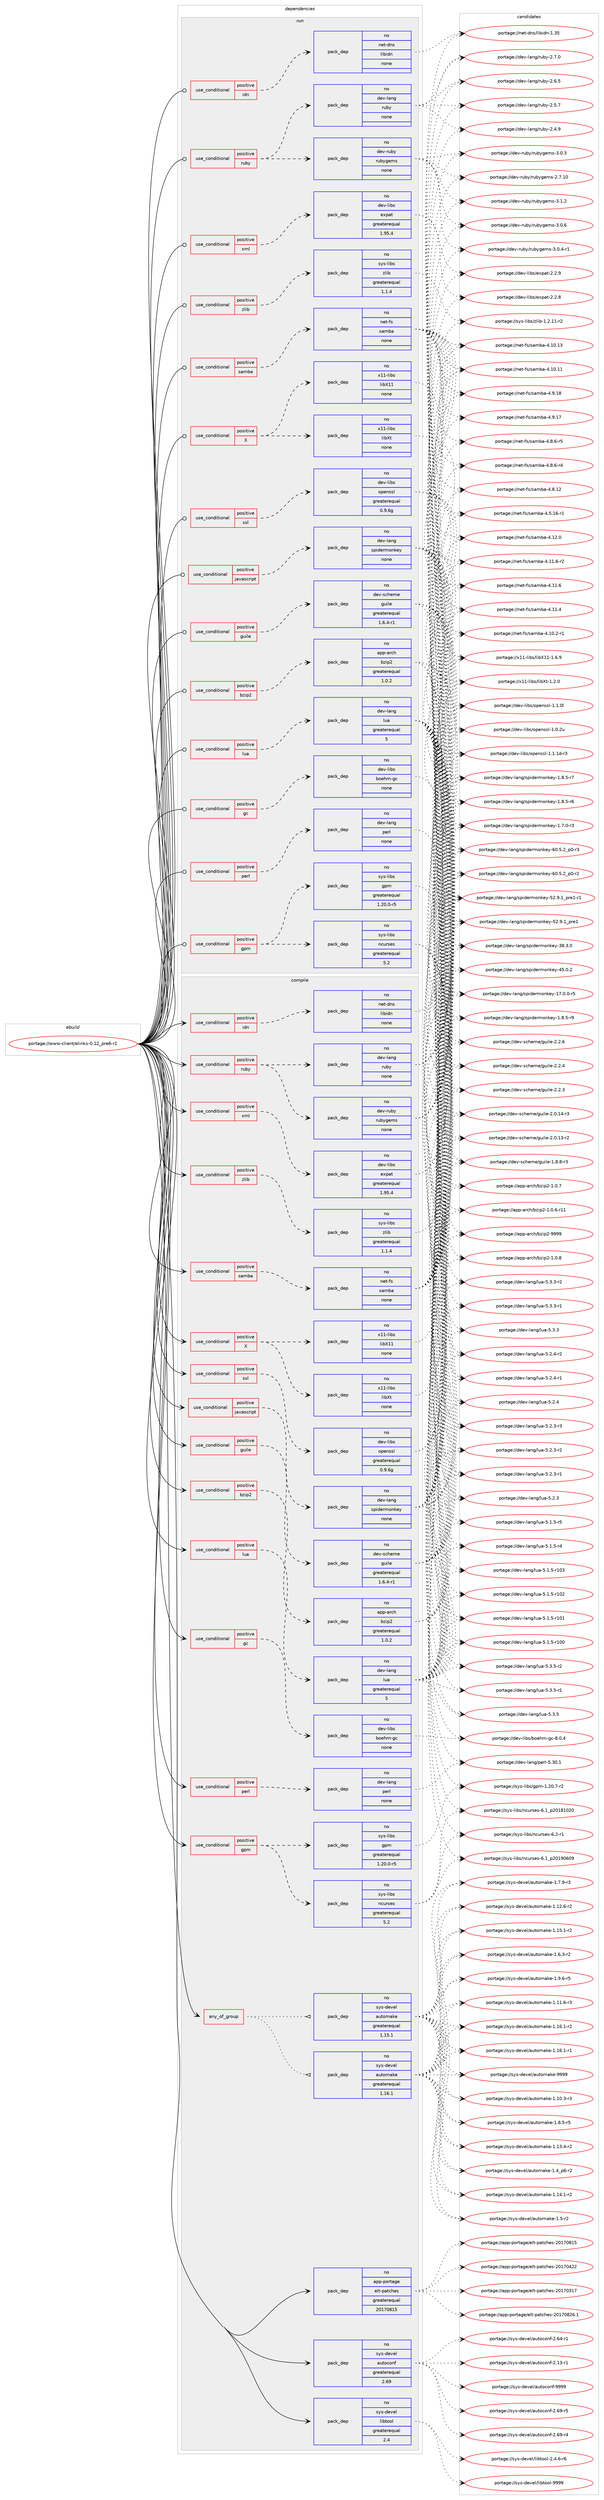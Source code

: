 digraph prolog {

# *************
# Graph options
# *************

newrank=true;
concentrate=true;
compound=true;
graph [rankdir=LR,fontname=Helvetica,fontsize=10,ranksep=1.5];#, ranksep=2.5, nodesep=0.2];
edge  [arrowhead=vee];
node  [fontname=Helvetica,fontsize=10];

# **********
# The ebuild
# **********

subgraph cluster_leftcol {
color=gray;
rank=same;
label=<<i>ebuild</i>>;
id [label="portage://www-client/elinks-0.12_pre6-r1", color=red, width=4, href="../www-client/elinks-0.12_pre6-r1.svg"];
}

# ****************
# The dependencies
# ****************

subgraph cluster_midcol {
color=gray;
label=<<i>dependencies</i>>;
subgraph cluster_compile {
fillcolor="#eeeeee";
style=filled;
label=<<i>compile</i>>;
subgraph any317 {
dependency18162 [label=<<TABLE BORDER="0" CELLBORDER="1" CELLSPACING="0" CELLPADDING="4"><TR><TD CELLPADDING="10">any_of_group</TD></TR></TABLE>>, shape=none, color=red];subgraph pack15234 {
dependency18163 [label=<<TABLE BORDER="0" CELLBORDER="1" CELLSPACING="0" CELLPADDING="4" WIDTH="220"><TR><TD ROWSPAN="6" CELLPADDING="30">pack_dep</TD></TR><TR><TD WIDTH="110">no</TD></TR><TR><TD>sys-devel</TD></TR><TR><TD>automake</TD></TR><TR><TD>greaterequal</TD></TR><TR><TD>1.16.1</TD></TR></TABLE>>, shape=none, color=blue];
}
dependency18162:e -> dependency18163:w [weight=20,style="dotted",arrowhead="oinv"];
subgraph pack15235 {
dependency18164 [label=<<TABLE BORDER="0" CELLBORDER="1" CELLSPACING="0" CELLPADDING="4" WIDTH="220"><TR><TD ROWSPAN="6" CELLPADDING="30">pack_dep</TD></TR><TR><TD WIDTH="110">no</TD></TR><TR><TD>sys-devel</TD></TR><TR><TD>automake</TD></TR><TR><TD>greaterequal</TD></TR><TR><TD>1.15.1</TD></TR></TABLE>>, shape=none, color=blue];
}
dependency18162:e -> dependency18164:w [weight=20,style="dotted",arrowhead="oinv"];
}
id:e -> dependency18162:w [weight=20,style="solid",arrowhead="vee"];
subgraph cond2603 {
dependency18165 [label=<<TABLE BORDER="0" CELLBORDER="1" CELLSPACING="0" CELLPADDING="4"><TR><TD ROWSPAN="3" CELLPADDING="10">use_conditional</TD></TR><TR><TD>positive</TD></TR><TR><TD>X</TD></TR></TABLE>>, shape=none, color=red];
subgraph pack15236 {
dependency18166 [label=<<TABLE BORDER="0" CELLBORDER="1" CELLSPACING="0" CELLPADDING="4" WIDTH="220"><TR><TD ROWSPAN="6" CELLPADDING="30">pack_dep</TD></TR><TR><TD WIDTH="110">no</TD></TR><TR><TD>x11-libs</TD></TR><TR><TD>libX11</TD></TR><TR><TD>none</TD></TR><TR><TD></TD></TR></TABLE>>, shape=none, color=blue];
}
dependency18165:e -> dependency18166:w [weight=20,style="dashed",arrowhead="vee"];
subgraph pack15237 {
dependency18167 [label=<<TABLE BORDER="0" CELLBORDER="1" CELLSPACING="0" CELLPADDING="4" WIDTH="220"><TR><TD ROWSPAN="6" CELLPADDING="30">pack_dep</TD></TR><TR><TD WIDTH="110">no</TD></TR><TR><TD>x11-libs</TD></TR><TR><TD>libXt</TD></TR><TR><TD>none</TD></TR><TR><TD></TD></TR></TABLE>>, shape=none, color=blue];
}
dependency18165:e -> dependency18167:w [weight=20,style="dashed",arrowhead="vee"];
}
id:e -> dependency18165:w [weight=20,style="solid",arrowhead="vee"];
subgraph cond2604 {
dependency18168 [label=<<TABLE BORDER="0" CELLBORDER="1" CELLSPACING="0" CELLPADDING="4"><TR><TD ROWSPAN="3" CELLPADDING="10">use_conditional</TD></TR><TR><TD>positive</TD></TR><TR><TD>bzip2</TD></TR></TABLE>>, shape=none, color=red];
subgraph pack15238 {
dependency18169 [label=<<TABLE BORDER="0" CELLBORDER="1" CELLSPACING="0" CELLPADDING="4" WIDTH="220"><TR><TD ROWSPAN="6" CELLPADDING="30">pack_dep</TD></TR><TR><TD WIDTH="110">no</TD></TR><TR><TD>app-arch</TD></TR><TR><TD>bzip2</TD></TR><TR><TD>greaterequal</TD></TR><TR><TD>1.0.2</TD></TR></TABLE>>, shape=none, color=blue];
}
dependency18168:e -> dependency18169:w [weight=20,style="dashed",arrowhead="vee"];
}
id:e -> dependency18168:w [weight=20,style="solid",arrowhead="vee"];
subgraph cond2605 {
dependency18170 [label=<<TABLE BORDER="0" CELLBORDER="1" CELLSPACING="0" CELLPADDING="4"><TR><TD ROWSPAN="3" CELLPADDING="10">use_conditional</TD></TR><TR><TD>positive</TD></TR><TR><TD>gc</TD></TR></TABLE>>, shape=none, color=red];
subgraph pack15239 {
dependency18171 [label=<<TABLE BORDER="0" CELLBORDER="1" CELLSPACING="0" CELLPADDING="4" WIDTH="220"><TR><TD ROWSPAN="6" CELLPADDING="30">pack_dep</TD></TR><TR><TD WIDTH="110">no</TD></TR><TR><TD>dev-libs</TD></TR><TR><TD>boehm-gc</TD></TR><TR><TD>none</TD></TR><TR><TD></TD></TR></TABLE>>, shape=none, color=blue];
}
dependency18170:e -> dependency18171:w [weight=20,style="dashed",arrowhead="vee"];
}
id:e -> dependency18170:w [weight=20,style="solid",arrowhead="vee"];
subgraph cond2606 {
dependency18172 [label=<<TABLE BORDER="0" CELLBORDER="1" CELLSPACING="0" CELLPADDING="4"><TR><TD ROWSPAN="3" CELLPADDING="10">use_conditional</TD></TR><TR><TD>positive</TD></TR><TR><TD>gpm</TD></TR></TABLE>>, shape=none, color=red];
subgraph pack15240 {
dependency18173 [label=<<TABLE BORDER="0" CELLBORDER="1" CELLSPACING="0" CELLPADDING="4" WIDTH="220"><TR><TD ROWSPAN="6" CELLPADDING="30">pack_dep</TD></TR><TR><TD WIDTH="110">no</TD></TR><TR><TD>sys-libs</TD></TR><TR><TD>ncurses</TD></TR><TR><TD>greaterequal</TD></TR><TR><TD>5.2</TD></TR></TABLE>>, shape=none, color=blue];
}
dependency18172:e -> dependency18173:w [weight=20,style="dashed",arrowhead="vee"];
subgraph pack15241 {
dependency18174 [label=<<TABLE BORDER="0" CELLBORDER="1" CELLSPACING="0" CELLPADDING="4" WIDTH="220"><TR><TD ROWSPAN="6" CELLPADDING="30">pack_dep</TD></TR><TR><TD WIDTH="110">no</TD></TR><TR><TD>sys-libs</TD></TR><TR><TD>gpm</TD></TR><TR><TD>greaterequal</TD></TR><TR><TD>1.20.0-r5</TD></TR></TABLE>>, shape=none, color=blue];
}
dependency18172:e -> dependency18174:w [weight=20,style="dashed",arrowhead="vee"];
}
id:e -> dependency18172:w [weight=20,style="solid",arrowhead="vee"];
subgraph cond2607 {
dependency18175 [label=<<TABLE BORDER="0" CELLBORDER="1" CELLSPACING="0" CELLPADDING="4"><TR><TD ROWSPAN="3" CELLPADDING="10">use_conditional</TD></TR><TR><TD>positive</TD></TR><TR><TD>guile</TD></TR></TABLE>>, shape=none, color=red];
subgraph pack15242 {
dependency18176 [label=<<TABLE BORDER="0" CELLBORDER="1" CELLSPACING="0" CELLPADDING="4" WIDTH="220"><TR><TD ROWSPAN="6" CELLPADDING="30">pack_dep</TD></TR><TR><TD WIDTH="110">no</TD></TR><TR><TD>dev-scheme</TD></TR><TR><TD>guile</TD></TR><TR><TD>greaterequal</TD></TR><TR><TD>1.6.4-r1</TD></TR></TABLE>>, shape=none, color=blue];
}
dependency18175:e -> dependency18176:w [weight=20,style="dashed",arrowhead="vee"];
}
id:e -> dependency18175:w [weight=20,style="solid",arrowhead="vee"];
subgraph cond2608 {
dependency18177 [label=<<TABLE BORDER="0" CELLBORDER="1" CELLSPACING="0" CELLPADDING="4"><TR><TD ROWSPAN="3" CELLPADDING="10">use_conditional</TD></TR><TR><TD>positive</TD></TR><TR><TD>idn</TD></TR></TABLE>>, shape=none, color=red];
subgraph pack15243 {
dependency18178 [label=<<TABLE BORDER="0" CELLBORDER="1" CELLSPACING="0" CELLPADDING="4" WIDTH="220"><TR><TD ROWSPAN="6" CELLPADDING="30">pack_dep</TD></TR><TR><TD WIDTH="110">no</TD></TR><TR><TD>net-dns</TD></TR><TR><TD>libidn</TD></TR><TR><TD>none</TD></TR><TR><TD></TD></TR></TABLE>>, shape=none, color=blue];
}
dependency18177:e -> dependency18178:w [weight=20,style="dashed",arrowhead="vee"];
}
id:e -> dependency18177:w [weight=20,style="solid",arrowhead="vee"];
subgraph cond2609 {
dependency18179 [label=<<TABLE BORDER="0" CELLBORDER="1" CELLSPACING="0" CELLPADDING="4"><TR><TD ROWSPAN="3" CELLPADDING="10">use_conditional</TD></TR><TR><TD>positive</TD></TR><TR><TD>javascript</TD></TR></TABLE>>, shape=none, color=red];
subgraph pack15244 {
dependency18180 [label=<<TABLE BORDER="0" CELLBORDER="1" CELLSPACING="0" CELLPADDING="4" WIDTH="220"><TR><TD ROWSPAN="6" CELLPADDING="30">pack_dep</TD></TR><TR><TD WIDTH="110">no</TD></TR><TR><TD>dev-lang</TD></TR><TR><TD>spidermonkey</TD></TR><TR><TD>none</TD></TR><TR><TD></TD></TR></TABLE>>, shape=none, color=blue];
}
dependency18179:e -> dependency18180:w [weight=20,style="dashed",arrowhead="vee"];
}
id:e -> dependency18179:w [weight=20,style="solid",arrowhead="vee"];
subgraph cond2610 {
dependency18181 [label=<<TABLE BORDER="0" CELLBORDER="1" CELLSPACING="0" CELLPADDING="4"><TR><TD ROWSPAN="3" CELLPADDING="10">use_conditional</TD></TR><TR><TD>positive</TD></TR><TR><TD>lua</TD></TR></TABLE>>, shape=none, color=red];
subgraph pack15245 {
dependency18182 [label=<<TABLE BORDER="0" CELLBORDER="1" CELLSPACING="0" CELLPADDING="4" WIDTH="220"><TR><TD ROWSPAN="6" CELLPADDING="30">pack_dep</TD></TR><TR><TD WIDTH="110">no</TD></TR><TR><TD>dev-lang</TD></TR><TR><TD>lua</TD></TR><TR><TD>greaterequal</TD></TR><TR><TD>5</TD></TR></TABLE>>, shape=none, color=blue];
}
dependency18181:e -> dependency18182:w [weight=20,style="dashed",arrowhead="vee"];
}
id:e -> dependency18181:w [weight=20,style="solid",arrowhead="vee"];
subgraph cond2611 {
dependency18183 [label=<<TABLE BORDER="0" CELLBORDER="1" CELLSPACING="0" CELLPADDING="4"><TR><TD ROWSPAN="3" CELLPADDING="10">use_conditional</TD></TR><TR><TD>positive</TD></TR><TR><TD>perl</TD></TR></TABLE>>, shape=none, color=red];
subgraph pack15246 {
dependency18184 [label=<<TABLE BORDER="0" CELLBORDER="1" CELLSPACING="0" CELLPADDING="4" WIDTH="220"><TR><TD ROWSPAN="6" CELLPADDING="30">pack_dep</TD></TR><TR><TD WIDTH="110">no</TD></TR><TR><TD>dev-lang</TD></TR><TR><TD>perl</TD></TR><TR><TD>none</TD></TR><TR><TD></TD></TR></TABLE>>, shape=none, color=blue];
}
dependency18183:e -> dependency18184:w [weight=20,style="dashed",arrowhead="vee"];
}
id:e -> dependency18183:w [weight=20,style="solid",arrowhead="vee"];
subgraph cond2612 {
dependency18185 [label=<<TABLE BORDER="0" CELLBORDER="1" CELLSPACING="0" CELLPADDING="4"><TR><TD ROWSPAN="3" CELLPADDING="10">use_conditional</TD></TR><TR><TD>positive</TD></TR><TR><TD>ruby</TD></TR></TABLE>>, shape=none, color=red];
subgraph pack15247 {
dependency18186 [label=<<TABLE BORDER="0" CELLBORDER="1" CELLSPACING="0" CELLPADDING="4" WIDTH="220"><TR><TD ROWSPAN="6" CELLPADDING="30">pack_dep</TD></TR><TR><TD WIDTH="110">no</TD></TR><TR><TD>dev-lang</TD></TR><TR><TD>ruby</TD></TR><TR><TD>none</TD></TR><TR><TD></TD></TR></TABLE>>, shape=none, color=blue];
}
dependency18185:e -> dependency18186:w [weight=20,style="dashed",arrowhead="vee"];
subgraph pack15248 {
dependency18187 [label=<<TABLE BORDER="0" CELLBORDER="1" CELLSPACING="0" CELLPADDING="4" WIDTH="220"><TR><TD ROWSPAN="6" CELLPADDING="30">pack_dep</TD></TR><TR><TD WIDTH="110">no</TD></TR><TR><TD>dev-ruby</TD></TR><TR><TD>rubygems</TD></TR><TR><TD>none</TD></TR><TR><TD></TD></TR></TABLE>>, shape=none, color=blue];
}
dependency18185:e -> dependency18187:w [weight=20,style="dashed",arrowhead="vee"];
}
id:e -> dependency18185:w [weight=20,style="solid",arrowhead="vee"];
subgraph cond2613 {
dependency18188 [label=<<TABLE BORDER="0" CELLBORDER="1" CELLSPACING="0" CELLPADDING="4"><TR><TD ROWSPAN="3" CELLPADDING="10">use_conditional</TD></TR><TR><TD>positive</TD></TR><TR><TD>samba</TD></TR></TABLE>>, shape=none, color=red];
subgraph pack15249 {
dependency18189 [label=<<TABLE BORDER="0" CELLBORDER="1" CELLSPACING="0" CELLPADDING="4" WIDTH="220"><TR><TD ROWSPAN="6" CELLPADDING="30">pack_dep</TD></TR><TR><TD WIDTH="110">no</TD></TR><TR><TD>net-fs</TD></TR><TR><TD>samba</TD></TR><TR><TD>none</TD></TR><TR><TD></TD></TR></TABLE>>, shape=none, color=blue];
}
dependency18188:e -> dependency18189:w [weight=20,style="dashed",arrowhead="vee"];
}
id:e -> dependency18188:w [weight=20,style="solid",arrowhead="vee"];
subgraph cond2614 {
dependency18190 [label=<<TABLE BORDER="0" CELLBORDER="1" CELLSPACING="0" CELLPADDING="4"><TR><TD ROWSPAN="3" CELLPADDING="10">use_conditional</TD></TR><TR><TD>positive</TD></TR><TR><TD>ssl</TD></TR></TABLE>>, shape=none, color=red];
subgraph pack15250 {
dependency18191 [label=<<TABLE BORDER="0" CELLBORDER="1" CELLSPACING="0" CELLPADDING="4" WIDTH="220"><TR><TD ROWSPAN="6" CELLPADDING="30">pack_dep</TD></TR><TR><TD WIDTH="110">no</TD></TR><TR><TD>dev-libs</TD></TR><TR><TD>openssl</TD></TR><TR><TD>greaterequal</TD></TR><TR><TD>0.9.6g</TD></TR></TABLE>>, shape=none, color=blue];
}
dependency18190:e -> dependency18191:w [weight=20,style="dashed",arrowhead="vee"];
}
id:e -> dependency18190:w [weight=20,style="solid",arrowhead="vee"];
subgraph cond2615 {
dependency18192 [label=<<TABLE BORDER="0" CELLBORDER="1" CELLSPACING="0" CELLPADDING="4"><TR><TD ROWSPAN="3" CELLPADDING="10">use_conditional</TD></TR><TR><TD>positive</TD></TR><TR><TD>xml</TD></TR></TABLE>>, shape=none, color=red];
subgraph pack15251 {
dependency18193 [label=<<TABLE BORDER="0" CELLBORDER="1" CELLSPACING="0" CELLPADDING="4" WIDTH="220"><TR><TD ROWSPAN="6" CELLPADDING="30">pack_dep</TD></TR><TR><TD WIDTH="110">no</TD></TR><TR><TD>dev-libs</TD></TR><TR><TD>expat</TD></TR><TR><TD>greaterequal</TD></TR><TR><TD>1.95.4</TD></TR></TABLE>>, shape=none, color=blue];
}
dependency18192:e -> dependency18193:w [weight=20,style="dashed",arrowhead="vee"];
}
id:e -> dependency18192:w [weight=20,style="solid",arrowhead="vee"];
subgraph cond2616 {
dependency18194 [label=<<TABLE BORDER="0" CELLBORDER="1" CELLSPACING="0" CELLPADDING="4"><TR><TD ROWSPAN="3" CELLPADDING="10">use_conditional</TD></TR><TR><TD>positive</TD></TR><TR><TD>zlib</TD></TR></TABLE>>, shape=none, color=red];
subgraph pack15252 {
dependency18195 [label=<<TABLE BORDER="0" CELLBORDER="1" CELLSPACING="0" CELLPADDING="4" WIDTH="220"><TR><TD ROWSPAN="6" CELLPADDING="30">pack_dep</TD></TR><TR><TD WIDTH="110">no</TD></TR><TR><TD>sys-libs</TD></TR><TR><TD>zlib</TD></TR><TR><TD>greaterequal</TD></TR><TR><TD>1.1.4</TD></TR></TABLE>>, shape=none, color=blue];
}
dependency18194:e -> dependency18195:w [weight=20,style="dashed",arrowhead="vee"];
}
id:e -> dependency18194:w [weight=20,style="solid",arrowhead="vee"];
subgraph pack15253 {
dependency18196 [label=<<TABLE BORDER="0" CELLBORDER="1" CELLSPACING="0" CELLPADDING="4" WIDTH="220"><TR><TD ROWSPAN="6" CELLPADDING="30">pack_dep</TD></TR><TR><TD WIDTH="110">no</TD></TR><TR><TD>app-portage</TD></TR><TR><TD>elt-patches</TD></TR><TR><TD>greaterequal</TD></TR><TR><TD>20170815</TD></TR></TABLE>>, shape=none, color=blue];
}
id:e -> dependency18196:w [weight=20,style="solid",arrowhead="vee"];
subgraph pack15254 {
dependency18197 [label=<<TABLE BORDER="0" CELLBORDER="1" CELLSPACING="0" CELLPADDING="4" WIDTH="220"><TR><TD ROWSPAN="6" CELLPADDING="30">pack_dep</TD></TR><TR><TD WIDTH="110">no</TD></TR><TR><TD>sys-devel</TD></TR><TR><TD>autoconf</TD></TR><TR><TD>greaterequal</TD></TR><TR><TD>2.69</TD></TR></TABLE>>, shape=none, color=blue];
}
id:e -> dependency18197:w [weight=20,style="solid",arrowhead="vee"];
subgraph pack15255 {
dependency18198 [label=<<TABLE BORDER="0" CELLBORDER="1" CELLSPACING="0" CELLPADDING="4" WIDTH="220"><TR><TD ROWSPAN="6" CELLPADDING="30">pack_dep</TD></TR><TR><TD WIDTH="110">no</TD></TR><TR><TD>sys-devel</TD></TR><TR><TD>libtool</TD></TR><TR><TD>greaterequal</TD></TR><TR><TD>2.4</TD></TR></TABLE>>, shape=none, color=blue];
}
id:e -> dependency18198:w [weight=20,style="solid",arrowhead="vee"];
}
subgraph cluster_compileandrun {
fillcolor="#eeeeee";
style=filled;
label=<<i>compile and run</i>>;
}
subgraph cluster_run {
fillcolor="#eeeeee";
style=filled;
label=<<i>run</i>>;
subgraph cond2617 {
dependency18199 [label=<<TABLE BORDER="0" CELLBORDER="1" CELLSPACING="0" CELLPADDING="4"><TR><TD ROWSPAN="3" CELLPADDING="10">use_conditional</TD></TR><TR><TD>positive</TD></TR><TR><TD>X</TD></TR></TABLE>>, shape=none, color=red];
subgraph pack15256 {
dependency18200 [label=<<TABLE BORDER="0" CELLBORDER="1" CELLSPACING="0" CELLPADDING="4" WIDTH="220"><TR><TD ROWSPAN="6" CELLPADDING="30">pack_dep</TD></TR><TR><TD WIDTH="110">no</TD></TR><TR><TD>x11-libs</TD></TR><TR><TD>libX11</TD></TR><TR><TD>none</TD></TR><TR><TD></TD></TR></TABLE>>, shape=none, color=blue];
}
dependency18199:e -> dependency18200:w [weight=20,style="dashed",arrowhead="vee"];
subgraph pack15257 {
dependency18201 [label=<<TABLE BORDER="0" CELLBORDER="1" CELLSPACING="0" CELLPADDING="4" WIDTH="220"><TR><TD ROWSPAN="6" CELLPADDING="30">pack_dep</TD></TR><TR><TD WIDTH="110">no</TD></TR><TR><TD>x11-libs</TD></TR><TR><TD>libXt</TD></TR><TR><TD>none</TD></TR><TR><TD></TD></TR></TABLE>>, shape=none, color=blue];
}
dependency18199:e -> dependency18201:w [weight=20,style="dashed",arrowhead="vee"];
}
id:e -> dependency18199:w [weight=20,style="solid",arrowhead="odot"];
subgraph cond2618 {
dependency18202 [label=<<TABLE BORDER="0" CELLBORDER="1" CELLSPACING="0" CELLPADDING="4"><TR><TD ROWSPAN="3" CELLPADDING="10">use_conditional</TD></TR><TR><TD>positive</TD></TR><TR><TD>bzip2</TD></TR></TABLE>>, shape=none, color=red];
subgraph pack15258 {
dependency18203 [label=<<TABLE BORDER="0" CELLBORDER="1" CELLSPACING="0" CELLPADDING="4" WIDTH="220"><TR><TD ROWSPAN="6" CELLPADDING="30">pack_dep</TD></TR><TR><TD WIDTH="110">no</TD></TR><TR><TD>app-arch</TD></TR><TR><TD>bzip2</TD></TR><TR><TD>greaterequal</TD></TR><TR><TD>1.0.2</TD></TR></TABLE>>, shape=none, color=blue];
}
dependency18202:e -> dependency18203:w [weight=20,style="dashed",arrowhead="vee"];
}
id:e -> dependency18202:w [weight=20,style="solid",arrowhead="odot"];
subgraph cond2619 {
dependency18204 [label=<<TABLE BORDER="0" CELLBORDER="1" CELLSPACING="0" CELLPADDING="4"><TR><TD ROWSPAN="3" CELLPADDING="10">use_conditional</TD></TR><TR><TD>positive</TD></TR><TR><TD>gc</TD></TR></TABLE>>, shape=none, color=red];
subgraph pack15259 {
dependency18205 [label=<<TABLE BORDER="0" CELLBORDER="1" CELLSPACING="0" CELLPADDING="4" WIDTH="220"><TR><TD ROWSPAN="6" CELLPADDING="30">pack_dep</TD></TR><TR><TD WIDTH="110">no</TD></TR><TR><TD>dev-libs</TD></TR><TR><TD>boehm-gc</TD></TR><TR><TD>none</TD></TR><TR><TD></TD></TR></TABLE>>, shape=none, color=blue];
}
dependency18204:e -> dependency18205:w [weight=20,style="dashed",arrowhead="vee"];
}
id:e -> dependency18204:w [weight=20,style="solid",arrowhead="odot"];
subgraph cond2620 {
dependency18206 [label=<<TABLE BORDER="0" CELLBORDER="1" CELLSPACING="0" CELLPADDING="4"><TR><TD ROWSPAN="3" CELLPADDING="10">use_conditional</TD></TR><TR><TD>positive</TD></TR><TR><TD>gpm</TD></TR></TABLE>>, shape=none, color=red];
subgraph pack15260 {
dependency18207 [label=<<TABLE BORDER="0" CELLBORDER="1" CELLSPACING="0" CELLPADDING="4" WIDTH="220"><TR><TD ROWSPAN="6" CELLPADDING="30">pack_dep</TD></TR><TR><TD WIDTH="110">no</TD></TR><TR><TD>sys-libs</TD></TR><TR><TD>ncurses</TD></TR><TR><TD>greaterequal</TD></TR><TR><TD>5.2</TD></TR></TABLE>>, shape=none, color=blue];
}
dependency18206:e -> dependency18207:w [weight=20,style="dashed",arrowhead="vee"];
subgraph pack15261 {
dependency18208 [label=<<TABLE BORDER="0" CELLBORDER="1" CELLSPACING="0" CELLPADDING="4" WIDTH="220"><TR><TD ROWSPAN="6" CELLPADDING="30">pack_dep</TD></TR><TR><TD WIDTH="110">no</TD></TR><TR><TD>sys-libs</TD></TR><TR><TD>gpm</TD></TR><TR><TD>greaterequal</TD></TR><TR><TD>1.20.0-r5</TD></TR></TABLE>>, shape=none, color=blue];
}
dependency18206:e -> dependency18208:w [weight=20,style="dashed",arrowhead="vee"];
}
id:e -> dependency18206:w [weight=20,style="solid",arrowhead="odot"];
subgraph cond2621 {
dependency18209 [label=<<TABLE BORDER="0" CELLBORDER="1" CELLSPACING="0" CELLPADDING="4"><TR><TD ROWSPAN="3" CELLPADDING="10">use_conditional</TD></TR><TR><TD>positive</TD></TR><TR><TD>guile</TD></TR></TABLE>>, shape=none, color=red];
subgraph pack15262 {
dependency18210 [label=<<TABLE BORDER="0" CELLBORDER="1" CELLSPACING="0" CELLPADDING="4" WIDTH="220"><TR><TD ROWSPAN="6" CELLPADDING="30">pack_dep</TD></TR><TR><TD WIDTH="110">no</TD></TR><TR><TD>dev-scheme</TD></TR><TR><TD>guile</TD></TR><TR><TD>greaterequal</TD></TR><TR><TD>1.6.4-r1</TD></TR></TABLE>>, shape=none, color=blue];
}
dependency18209:e -> dependency18210:w [weight=20,style="dashed",arrowhead="vee"];
}
id:e -> dependency18209:w [weight=20,style="solid",arrowhead="odot"];
subgraph cond2622 {
dependency18211 [label=<<TABLE BORDER="0" CELLBORDER="1" CELLSPACING="0" CELLPADDING="4"><TR><TD ROWSPAN="3" CELLPADDING="10">use_conditional</TD></TR><TR><TD>positive</TD></TR><TR><TD>idn</TD></TR></TABLE>>, shape=none, color=red];
subgraph pack15263 {
dependency18212 [label=<<TABLE BORDER="0" CELLBORDER="1" CELLSPACING="0" CELLPADDING="4" WIDTH="220"><TR><TD ROWSPAN="6" CELLPADDING="30">pack_dep</TD></TR><TR><TD WIDTH="110">no</TD></TR><TR><TD>net-dns</TD></TR><TR><TD>libidn</TD></TR><TR><TD>none</TD></TR><TR><TD></TD></TR></TABLE>>, shape=none, color=blue];
}
dependency18211:e -> dependency18212:w [weight=20,style="dashed",arrowhead="vee"];
}
id:e -> dependency18211:w [weight=20,style="solid",arrowhead="odot"];
subgraph cond2623 {
dependency18213 [label=<<TABLE BORDER="0" CELLBORDER="1" CELLSPACING="0" CELLPADDING="4"><TR><TD ROWSPAN="3" CELLPADDING="10">use_conditional</TD></TR><TR><TD>positive</TD></TR><TR><TD>javascript</TD></TR></TABLE>>, shape=none, color=red];
subgraph pack15264 {
dependency18214 [label=<<TABLE BORDER="0" CELLBORDER="1" CELLSPACING="0" CELLPADDING="4" WIDTH="220"><TR><TD ROWSPAN="6" CELLPADDING="30">pack_dep</TD></TR><TR><TD WIDTH="110">no</TD></TR><TR><TD>dev-lang</TD></TR><TR><TD>spidermonkey</TD></TR><TR><TD>none</TD></TR><TR><TD></TD></TR></TABLE>>, shape=none, color=blue];
}
dependency18213:e -> dependency18214:w [weight=20,style="dashed",arrowhead="vee"];
}
id:e -> dependency18213:w [weight=20,style="solid",arrowhead="odot"];
subgraph cond2624 {
dependency18215 [label=<<TABLE BORDER="0" CELLBORDER="1" CELLSPACING="0" CELLPADDING="4"><TR><TD ROWSPAN="3" CELLPADDING="10">use_conditional</TD></TR><TR><TD>positive</TD></TR><TR><TD>lua</TD></TR></TABLE>>, shape=none, color=red];
subgraph pack15265 {
dependency18216 [label=<<TABLE BORDER="0" CELLBORDER="1" CELLSPACING="0" CELLPADDING="4" WIDTH="220"><TR><TD ROWSPAN="6" CELLPADDING="30">pack_dep</TD></TR><TR><TD WIDTH="110">no</TD></TR><TR><TD>dev-lang</TD></TR><TR><TD>lua</TD></TR><TR><TD>greaterequal</TD></TR><TR><TD>5</TD></TR></TABLE>>, shape=none, color=blue];
}
dependency18215:e -> dependency18216:w [weight=20,style="dashed",arrowhead="vee"];
}
id:e -> dependency18215:w [weight=20,style="solid",arrowhead="odot"];
subgraph cond2625 {
dependency18217 [label=<<TABLE BORDER="0" CELLBORDER="1" CELLSPACING="0" CELLPADDING="4"><TR><TD ROWSPAN="3" CELLPADDING="10">use_conditional</TD></TR><TR><TD>positive</TD></TR><TR><TD>perl</TD></TR></TABLE>>, shape=none, color=red];
subgraph pack15266 {
dependency18218 [label=<<TABLE BORDER="0" CELLBORDER="1" CELLSPACING="0" CELLPADDING="4" WIDTH="220"><TR><TD ROWSPAN="6" CELLPADDING="30">pack_dep</TD></TR><TR><TD WIDTH="110">no</TD></TR><TR><TD>dev-lang</TD></TR><TR><TD>perl</TD></TR><TR><TD>none</TD></TR><TR><TD></TD></TR></TABLE>>, shape=none, color=blue];
}
dependency18217:e -> dependency18218:w [weight=20,style="dashed",arrowhead="vee"];
}
id:e -> dependency18217:w [weight=20,style="solid",arrowhead="odot"];
subgraph cond2626 {
dependency18219 [label=<<TABLE BORDER="0" CELLBORDER="1" CELLSPACING="0" CELLPADDING="4"><TR><TD ROWSPAN="3" CELLPADDING="10">use_conditional</TD></TR><TR><TD>positive</TD></TR><TR><TD>ruby</TD></TR></TABLE>>, shape=none, color=red];
subgraph pack15267 {
dependency18220 [label=<<TABLE BORDER="0" CELLBORDER="1" CELLSPACING="0" CELLPADDING="4" WIDTH="220"><TR><TD ROWSPAN="6" CELLPADDING="30">pack_dep</TD></TR><TR><TD WIDTH="110">no</TD></TR><TR><TD>dev-lang</TD></TR><TR><TD>ruby</TD></TR><TR><TD>none</TD></TR><TR><TD></TD></TR></TABLE>>, shape=none, color=blue];
}
dependency18219:e -> dependency18220:w [weight=20,style="dashed",arrowhead="vee"];
subgraph pack15268 {
dependency18221 [label=<<TABLE BORDER="0" CELLBORDER="1" CELLSPACING="0" CELLPADDING="4" WIDTH="220"><TR><TD ROWSPAN="6" CELLPADDING="30">pack_dep</TD></TR><TR><TD WIDTH="110">no</TD></TR><TR><TD>dev-ruby</TD></TR><TR><TD>rubygems</TD></TR><TR><TD>none</TD></TR><TR><TD></TD></TR></TABLE>>, shape=none, color=blue];
}
dependency18219:e -> dependency18221:w [weight=20,style="dashed",arrowhead="vee"];
}
id:e -> dependency18219:w [weight=20,style="solid",arrowhead="odot"];
subgraph cond2627 {
dependency18222 [label=<<TABLE BORDER="0" CELLBORDER="1" CELLSPACING="0" CELLPADDING="4"><TR><TD ROWSPAN="3" CELLPADDING="10">use_conditional</TD></TR><TR><TD>positive</TD></TR><TR><TD>samba</TD></TR></TABLE>>, shape=none, color=red];
subgraph pack15269 {
dependency18223 [label=<<TABLE BORDER="0" CELLBORDER="1" CELLSPACING="0" CELLPADDING="4" WIDTH="220"><TR><TD ROWSPAN="6" CELLPADDING="30">pack_dep</TD></TR><TR><TD WIDTH="110">no</TD></TR><TR><TD>net-fs</TD></TR><TR><TD>samba</TD></TR><TR><TD>none</TD></TR><TR><TD></TD></TR></TABLE>>, shape=none, color=blue];
}
dependency18222:e -> dependency18223:w [weight=20,style="dashed",arrowhead="vee"];
}
id:e -> dependency18222:w [weight=20,style="solid",arrowhead="odot"];
subgraph cond2628 {
dependency18224 [label=<<TABLE BORDER="0" CELLBORDER="1" CELLSPACING="0" CELLPADDING="4"><TR><TD ROWSPAN="3" CELLPADDING="10">use_conditional</TD></TR><TR><TD>positive</TD></TR><TR><TD>ssl</TD></TR></TABLE>>, shape=none, color=red];
subgraph pack15270 {
dependency18225 [label=<<TABLE BORDER="0" CELLBORDER="1" CELLSPACING="0" CELLPADDING="4" WIDTH="220"><TR><TD ROWSPAN="6" CELLPADDING="30">pack_dep</TD></TR><TR><TD WIDTH="110">no</TD></TR><TR><TD>dev-libs</TD></TR><TR><TD>openssl</TD></TR><TR><TD>greaterequal</TD></TR><TR><TD>0.9.6g</TD></TR></TABLE>>, shape=none, color=blue];
}
dependency18224:e -> dependency18225:w [weight=20,style="dashed",arrowhead="vee"];
}
id:e -> dependency18224:w [weight=20,style="solid",arrowhead="odot"];
subgraph cond2629 {
dependency18226 [label=<<TABLE BORDER="0" CELLBORDER="1" CELLSPACING="0" CELLPADDING="4"><TR><TD ROWSPAN="3" CELLPADDING="10">use_conditional</TD></TR><TR><TD>positive</TD></TR><TR><TD>xml</TD></TR></TABLE>>, shape=none, color=red];
subgraph pack15271 {
dependency18227 [label=<<TABLE BORDER="0" CELLBORDER="1" CELLSPACING="0" CELLPADDING="4" WIDTH="220"><TR><TD ROWSPAN="6" CELLPADDING="30">pack_dep</TD></TR><TR><TD WIDTH="110">no</TD></TR><TR><TD>dev-libs</TD></TR><TR><TD>expat</TD></TR><TR><TD>greaterequal</TD></TR><TR><TD>1.95.4</TD></TR></TABLE>>, shape=none, color=blue];
}
dependency18226:e -> dependency18227:w [weight=20,style="dashed",arrowhead="vee"];
}
id:e -> dependency18226:w [weight=20,style="solid",arrowhead="odot"];
subgraph cond2630 {
dependency18228 [label=<<TABLE BORDER="0" CELLBORDER="1" CELLSPACING="0" CELLPADDING="4"><TR><TD ROWSPAN="3" CELLPADDING="10">use_conditional</TD></TR><TR><TD>positive</TD></TR><TR><TD>zlib</TD></TR></TABLE>>, shape=none, color=red];
subgraph pack15272 {
dependency18229 [label=<<TABLE BORDER="0" CELLBORDER="1" CELLSPACING="0" CELLPADDING="4" WIDTH="220"><TR><TD ROWSPAN="6" CELLPADDING="30">pack_dep</TD></TR><TR><TD WIDTH="110">no</TD></TR><TR><TD>sys-libs</TD></TR><TR><TD>zlib</TD></TR><TR><TD>greaterequal</TD></TR><TR><TD>1.1.4</TD></TR></TABLE>>, shape=none, color=blue];
}
dependency18228:e -> dependency18229:w [weight=20,style="dashed",arrowhead="vee"];
}
id:e -> dependency18228:w [weight=20,style="solid",arrowhead="odot"];
}
}

# **************
# The candidates
# **************

subgraph cluster_choices {
rank=same;
color=gray;
label=<<i>candidates</i>>;

subgraph choice15234 {
color=black;
nodesep=1;
choice115121115451001011181011084797117116111109971071014557575757 [label="portage://sys-devel/automake-9999", color=red, width=4,href="../sys-devel/automake-9999.svg"];
choice115121115451001011181011084797117116111109971071014549465746544511453 [label="portage://sys-devel/automake-1.9.6-r5", color=red, width=4,href="../sys-devel/automake-1.9.6-r5.svg"];
choice115121115451001011181011084797117116111109971071014549465646534511453 [label="portage://sys-devel/automake-1.8.5-r5", color=red, width=4,href="../sys-devel/automake-1.8.5-r5.svg"];
choice115121115451001011181011084797117116111109971071014549465546574511451 [label="portage://sys-devel/automake-1.7.9-r3", color=red, width=4,href="../sys-devel/automake-1.7.9-r3.svg"];
choice115121115451001011181011084797117116111109971071014549465446514511450 [label="portage://sys-devel/automake-1.6.3-r2", color=red, width=4,href="../sys-devel/automake-1.6.3-r2.svg"];
choice11512111545100101118101108479711711611110997107101454946534511450 [label="portage://sys-devel/automake-1.5-r2", color=red, width=4,href="../sys-devel/automake-1.5-r2.svg"];
choice115121115451001011181011084797117116111109971071014549465295112544511450 [label="portage://sys-devel/automake-1.4_p6-r2", color=red, width=4,href="../sys-devel/automake-1.4_p6-r2.svg"];
choice11512111545100101118101108479711711611110997107101454946495446494511450 [label="portage://sys-devel/automake-1.16.1-r2", color=red, width=4,href="../sys-devel/automake-1.16.1-r2.svg"];
choice11512111545100101118101108479711711611110997107101454946495446494511449 [label="portage://sys-devel/automake-1.16.1-r1", color=red, width=4,href="../sys-devel/automake-1.16.1-r1.svg"];
choice11512111545100101118101108479711711611110997107101454946495346494511450 [label="portage://sys-devel/automake-1.15.1-r2", color=red, width=4,href="../sys-devel/automake-1.15.1-r2.svg"];
choice11512111545100101118101108479711711611110997107101454946495246494511450 [label="portage://sys-devel/automake-1.14.1-r2", color=red, width=4,href="../sys-devel/automake-1.14.1-r2.svg"];
choice11512111545100101118101108479711711611110997107101454946495146524511450 [label="portage://sys-devel/automake-1.13.4-r2", color=red, width=4,href="../sys-devel/automake-1.13.4-r2.svg"];
choice11512111545100101118101108479711711611110997107101454946495046544511450 [label="portage://sys-devel/automake-1.12.6-r2", color=red, width=4,href="../sys-devel/automake-1.12.6-r2.svg"];
choice11512111545100101118101108479711711611110997107101454946494946544511451 [label="portage://sys-devel/automake-1.11.6-r3", color=red, width=4,href="../sys-devel/automake-1.11.6-r3.svg"];
choice11512111545100101118101108479711711611110997107101454946494846514511451 [label="portage://sys-devel/automake-1.10.3-r3", color=red, width=4,href="../sys-devel/automake-1.10.3-r3.svg"];
dependency18163:e -> choice115121115451001011181011084797117116111109971071014557575757:w [style=dotted,weight="100"];
dependency18163:e -> choice115121115451001011181011084797117116111109971071014549465746544511453:w [style=dotted,weight="100"];
dependency18163:e -> choice115121115451001011181011084797117116111109971071014549465646534511453:w [style=dotted,weight="100"];
dependency18163:e -> choice115121115451001011181011084797117116111109971071014549465546574511451:w [style=dotted,weight="100"];
dependency18163:e -> choice115121115451001011181011084797117116111109971071014549465446514511450:w [style=dotted,weight="100"];
dependency18163:e -> choice11512111545100101118101108479711711611110997107101454946534511450:w [style=dotted,weight="100"];
dependency18163:e -> choice115121115451001011181011084797117116111109971071014549465295112544511450:w [style=dotted,weight="100"];
dependency18163:e -> choice11512111545100101118101108479711711611110997107101454946495446494511450:w [style=dotted,weight="100"];
dependency18163:e -> choice11512111545100101118101108479711711611110997107101454946495446494511449:w [style=dotted,weight="100"];
dependency18163:e -> choice11512111545100101118101108479711711611110997107101454946495346494511450:w [style=dotted,weight="100"];
dependency18163:e -> choice11512111545100101118101108479711711611110997107101454946495246494511450:w [style=dotted,weight="100"];
dependency18163:e -> choice11512111545100101118101108479711711611110997107101454946495146524511450:w [style=dotted,weight="100"];
dependency18163:e -> choice11512111545100101118101108479711711611110997107101454946495046544511450:w [style=dotted,weight="100"];
dependency18163:e -> choice11512111545100101118101108479711711611110997107101454946494946544511451:w [style=dotted,weight="100"];
dependency18163:e -> choice11512111545100101118101108479711711611110997107101454946494846514511451:w [style=dotted,weight="100"];
}
subgraph choice15235 {
color=black;
nodesep=1;
choice115121115451001011181011084797117116111109971071014557575757 [label="portage://sys-devel/automake-9999", color=red, width=4,href="../sys-devel/automake-9999.svg"];
choice115121115451001011181011084797117116111109971071014549465746544511453 [label="portage://sys-devel/automake-1.9.6-r5", color=red, width=4,href="../sys-devel/automake-1.9.6-r5.svg"];
choice115121115451001011181011084797117116111109971071014549465646534511453 [label="portage://sys-devel/automake-1.8.5-r5", color=red, width=4,href="../sys-devel/automake-1.8.5-r5.svg"];
choice115121115451001011181011084797117116111109971071014549465546574511451 [label="portage://sys-devel/automake-1.7.9-r3", color=red, width=4,href="../sys-devel/automake-1.7.9-r3.svg"];
choice115121115451001011181011084797117116111109971071014549465446514511450 [label="portage://sys-devel/automake-1.6.3-r2", color=red, width=4,href="../sys-devel/automake-1.6.3-r2.svg"];
choice11512111545100101118101108479711711611110997107101454946534511450 [label="portage://sys-devel/automake-1.5-r2", color=red, width=4,href="../sys-devel/automake-1.5-r2.svg"];
choice115121115451001011181011084797117116111109971071014549465295112544511450 [label="portage://sys-devel/automake-1.4_p6-r2", color=red, width=4,href="../sys-devel/automake-1.4_p6-r2.svg"];
choice11512111545100101118101108479711711611110997107101454946495446494511450 [label="portage://sys-devel/automake-1.16.1-r2", color=red, width=4,href="../sys-devel/automake-1.16.1-r2.svg"];
choice11512111545100101118101108479711711611110997107101454946495446494511449 [label="portage://sys-devel/automake-1.16.1-r1", color=red, width=4,href="../sys-devel/automake-1.16.1-r1.svg"];
choice11512111545100101118101108479711711611110997107101454946495346494511450 [label="portage://sys-devel/automake-1.15.1-r2", color=red, width=4,href="../sys-devel/automake-1.15.1-r2.svg"];
choice11512111545100101118101108479711711611110997107101454946495246494511450 [label="portage://sys-devel/automake-1.14.1-r2", color=red, width=4,href="../sys-devel/automake-1.14.1-r2.svg"];
choice11512111545100101118101108479711711611110997107101454946495146524511450 [label="portage://sys-devel/automake-1.13.4-r2", color=red, width=4,href="../sys-devel/automake-1.13.4-r2.svg"];
choice11512111545100101118101108479711711611110997107101454946495046544511450 [label="portage://sys-devel/automake-1.12.6-r2", color=red, width=4,href="../sys-devel/automake-1.12.6-r2.svg"];
choice11512111545100101118101108479711711611110997107101454946494946544511451 [label="portage://sys-devel/automake-1.11.6-r3", color=red, width=4,href="../sys-devel/automake-1.11.6-r3.svg"];
choice11512111545100101118101108479711711611110997107101454946494846514511451 [label="portage://sys-devel/automake-1.10.3-r3", color=red, width=4,href="../sys-devel/automake-1.10.3-r3.svg"];
dependency18164:e -> choice115121115451001011181011084797117116111109971071014557575757:w [style=dotted,weight="100"];
dependency18164:e -> choice115121115451001011181011084797117116111109971071014549465746544511453:w [style=dotted,weight="100"];
dependency18164:e -> choice115121115451001011181011084797117116111109971071014549465646534511453:w [style=dotted,weight="100"];
dependency18164:e -> choice115121115451001011181011084797117116111109971071014549465546574511451:w [style=dotted,weight="100"];
dependency18164:e -> choice115121115451001011181011084797117116111109971071014549465446514511450:w [style=dotted,weight="100"];
dependency18164:e -> choice11512111545100101118101108479711711611110997107101454946534511450:w [style=dotted,weight="100"];
dependency18164:e -> choice115121115451001011181011084797117116111109971071014549465295112544511450:w [style=dotted,weight="100"];
dependency18164:e -> choice11512111545100101118101108479711711611110997107101454946495446494511450:w [style=dotted,weight="100"];
dependency18164:e -> choice11512111545100101118101108479711711611110997107101454946495446494511449:w [style=dotted,weight="100"];
dependency18164:e -> choice11512111545100101118101108479711711611110997107101454946495346494511450:w [style=dotted,weight="100"];
dependency18164:e -> choice11512111545100101118101108479711711611110997107101454946495246494511450:w [style=dotted,weight="100"];
dependency18164:e -> choice11512111545100101118101108479711711611110997107101454946495146524511450:w [style=dotted,weight="100"];
dependency18164:e -> choice11512111545100101118101108479711711611110997107101454946495046544511450:w [style=dotted,weight="100"];
dependency18164:e -> choice11512111545100101118101108479711711611110997107101454946494946544511451:w [style=dotted,weight="100"];
dependency18164:e -> choice11512111545100101118101108479711711611110997107101454946494846514511451:w [style=dotted,weight="100"];
}
subgraph choice15236 {
color=black;
nodesep=1;
choice120494945108105981154710810598884949454946544657 [label="portage://x11-libs/libX11-1.6.9", color=red, width=4,href="../x11-libs/libX11-1.6.9.svg"];
dependency18166:e -> choice120494945108105981154710810598884949454946544657:w [style=dotted,weight="100"];
}
subgraph choice15237 {
color=black;
nodesep=1;
choice12049494510810598115471081059888116454946504648 [label="portage://x11-libs/libXt-1.2.0", color=red, width=4,href="../x11-libs/libXt-1.2.0.svg"];
dependency18167:e -> choice12049494510810598115471081059888116454946504648:w [style=dotted,weight="100"];
}
subgraph choice15238 {
color=black;
nodesep=1;
choice971121124597114991044798122105112504557575757 [label="portage://app-arch/bzip2-9999", color=red, width=4,href="../app-arch/bzip2-9999.svg"];
choice97112112459711499104479812210511250454946484656 [label="portage://app-arch/bzip2-1.0.8", color=red, width=4,href="../app-arch/bzip2-1.0.8.svg"];
choice97112112459711499104479812210511250454946484655 [label="portage://app-arch/bzip2-1.0.7", color=red, width=4,href="../app-arch/bzip2-1.0.7.svg"];
choice97112112459711499104479812210511250454946484654451144949 [label="portage://app-arch/bzip2-1.0.6-r11", color=red, width=4,href="../app-arch/bzip2-1.0.6-r11.svg"];
dependency18169:e -> choice971121124597114991044798122105112504557575757:w [style=dotted,weight="100"];
dependency18169:e -> choice97112112459711499104479812210511250454946484656:w [style=dotted,weight="100"];
dependency18169:e -> choice97112112459711499104479812210511250454946484655:w [style=dotted,weight="100"];
dependency18169:e -> choice97112112459711499104479812210511250454946484654451144949:w [style=dotted,weight="100"];
}
subgraph choice15239 {
color=black;
nodesep=1;
choice100101118451081059811547981111011041094510399455646484652 [label="portage://dev-libs/boehm-gc-8.0.4", color=red, width=4,href="../dev-libs/boehm-gc-8.0.4.svg"];
dependency18171:e -> choice100101118451081059811547981111011041094510399455646484652:w [style=dotted,weight="100"];
}
subgraph choice15240 {
color=black;
nodesep=1;
choice11512111545108105981154711099117114115101115455446504511449 [label="portage://sys-libs/ncurses-6.2-r1", color=red, width=4,href="../sys-libs/ncurses-6.2-r1.svg"];
choice1151211154510810598115471109911711411510111545544649951125048495748544857 [label="portage://sys-libs/ncurses-6.1_p20190609", color=red, width=4,href="../sys-libs/ncurses-6.1_p20190609.svg"];
choice1151211154510810598115471109911711411510111545544649951125048495649485048 [label="portage://sys-libs/ncurses-6.1_p20181020", color=red, width=4,href="../sys-libs/ncurses-6.1_p20181020.svg"];
dependency18173:e -> choice11512111545108105981154711099117114115101115455446504511449:w [style=dotted,weight="100"];
dependency18173:e -> choice1151211154510810598115471109911711411510111545544649951125048495748544857:w [style=dotted,weight="100"];
dependency18173:e -> choice1151211154510810598115471109911711411510111545544649951125048495649485048:w [style=dotted,weight="100"];
}
subgraph choice15241 {
color=black;
nodesep=1;
choice115121115451081059811547103112109454946504846554511450 [label="portage://sys-libs/gpm-1.20.7-r2", color=red, width=4,href="../sys-libs/gpm-1.20.7-r2.svg"];
dependency18174:e -> choice115121115451081059811547103112109454946504846554511450:w [style=dotted,weight="100"];
}
subgraph choice15242 {
color=black;
nodesep=1;
choice100101118451159910410110910147103117105108101455046504654 [label="portage://dev-scheme/guile-2.2.6", color=red, width=4,href="../dev-scheme/guile-2.2.6.svg"];
choice100101118451159910410110910147103117105108101455046504652 [label="portage://dev-scheme/guile-2.2.4", color=red, width=4,href="../dev-scheme/guile-2.2.4.svg"];
choice100101118451159910410110910147103117105108101455046504651 [label="portage://dev-scheme/guile-2.2.3", color=red, width=4,href="../dev-scheme/guile-2.2.3.svg"];
choice100101118451159910410110910147103117105108101455046484649524511451 [label="portage://dev-scheme/guile-2.0.14-r3", color=red, width=4,href="../dev-scheme/guile-2.0.14-r3.svg"];
choice100101118451159910410110910147103117105108101455046484649514511450 [label="portage://dev-scheme/guile-2.0.13-r2", color=red, width=4,href="../dev-scheme/guile-2.0.13-r2.svg"];
choice1001011184511599104101109101471031171051081014549465646564511451 [label="portage://dev-scheme/guile-1.8.8-r3", color=red, width=4,href="../dev-scheme/guile-1.8.8-r3.svg"];
dependency18176:e -> choice100101118451159910410110910147103117105108101455046504654:w [style=dotted,weight="100"];
dependency18176:e -> choice100101118451159910410110910147103117105108101455046504652:w [style=dotted,weight="100"];
dependency18176:e -> choice100101118451159910410110910147103117105108101455046504651:w [style=dotted,weight="100"];
dependency18176:e -> choice100101118451159910410110910147103117105108101455046484649524511451:w [style=dotted,weight="100"];
dependency18176:e -> choice100101118451159910410110910147103117105108101455046484649514511450:w [style=dotted,weight="100"];
dependency18176:e -> choice1001011184511599104101109101471031171051081014549465646564511451:w [style=dotted,weight="100"];
}
subgraph choice15243 {
color=black;
nodesep=1;
choice1101011164510011011547108105981051001104549465153 [label="portage://net-dns/libidn-1.35", color=red, width=4,href="../net-dns/libidn-1.35.svg"];
dependency18178:e -> choice1101011164510011011547108105981051001104549465153:w [style=dotted,weight="100"];
}
subgraph choice15244 {
color=black;
nodesep=1;
choice1001011184510897110103471151121051001011141091111101071011214554484653465095112484511451 [label="portage://dev-lang/spidermonkey-60.5.2_p0-r3", color=red, width=4,href="../dev-lang/spidermonkey-60.5.2_p0-r3.svg"];
choice1001011184510897110103471151121051001011141091111101071011214554484653465095112484511450 [label="portage://dev-lang/spidermonkey-60.5.2_p0-r2", color=red, width=4,href="../dev-lang/spidermonkey-60.5.2_p0-r2.svg"];
choice1001011184510897110103471151121051001011141091111101071011214553504657464995112114101494511449 [label="portage://dev-lang/spidermonkey-52.9.1_pre1-r1", color=red, width=4,href="../dev-lang/spidermonkey-52.9.1_pre1-r1.svg"];
choice100101118451089711010347115112105100101114109111110107101121455350465746499511211410149 [label="portage://dev-lang/spidermonkey-52.9.1_pre1", color=red, width=4,href="../dev-lang/spidermonkey-52.9.1_pre1.svg"];
choice10010111845108971101034711511210510010111410911111010710112145525346484650 [label="portage://dev-lang/spidermonkey-45.0.2", color=red, width=4,href="../dev-lang/spidermonkey-45.0.2.svg"];
choice10010111845108971101034711511210510010111410911111010710112145515646514648 [label="portage://dev-lang/spidermonkey-38.3.0", color=red, width=4,href="../dev-lang/spidermonkey-38.3.0.svg"];
choice100101118451089711010347115112105100101114109111110107101121454955464846484511453 [label="portage://dev-lang/spidermonkey-17.0.0-r5", color=red, width=4,href="../dev-lang/spidermonkey-17.0.0-r5.svg"];
choice1001011184510897110103471151121051001011141091111101071011214549465646534511457 [label="portage://dev-lang/spidermonkey-1.8.5-r9", color=red, width=4,href="../dev-lang/spidermonkey-1.8.5-r9.svg"];
choice1001011184510897110103471151121051001011141091111101071011214549465646534511455 [label="portage://dev-lang/spidermonkey-1.8.5-r7", color=red, width=4,href="../dev-lang/spidermonkey-1.8.5-r7.svg"];
choice1001011184510897110103471151121051001011141091111101071011214549465646534511454 [label="portage://dev-lang/spidermonkey-1.8.5-r6", color=red, width=4,href="../dev-lang/spidermonkey-1.8.5-r6.svg"];
choice1001011184510897110103471151121051001011141091111101071011214549465546484511451 [label="portage://dev-lang/spidermonkey-1.7.0-r3", color=red, width=4,href="../dev-lang/spidermonkey-1.7.0-r3.svg"];
dependency18180:e -> choice1001011184510897110103471151121051001011141091111101071011214554484653465095112484511451:w [style=dotted,weight="100"];
dependency18180:e -> choice1001011184510897110103471151121051001011141091111101071011214554484653465095112484511450:w [style=dotted,weight="100"];
dependency18180:e -> choice1001011184510897110103471151121051001011141091111101071011214553504657464995112114101494511449:w [style=dotted,weight="100"];
dependency18180:e -> choice100101118451089711010347115112105100101114109111110107101121455350465746499511211410149:w [style=dotted,weight="100"];
dependency18180:e -> choice10010111845108971101034711511210510010111410911111010710112145525346484650:w [style=dotted,weight="100"];
dependency18180:e -> choice10010111845108971101034711511210510010111410911111010710112145515646514648:w [style=dotted,weight="100"];
dependency18180:e -> choice100101118451089711010347115112105100101114109111110107101121454955464846484511453:w [style=dotted,weight="100"];
dependency18180:e -> choice1001011184510897110103471151121051001011141091111101071011214549465646534511457:w [style=dotted,weight="100"];
dependency18180:e -> choice1001011184510897110103471151121051001011141091111101071011214549465646534511455:w [style=dotted,weight="100"];
dependency18180:e -> choice1001011184510897110103471151121051001011141091111101071011214549465646534511454:w [style=dotted,weight="100"];
dependency18180:e -> choice1001011184510897110103471151121051001011141091111101071011214549465546484511451:w [style=dotted,weight="100"];
}
subgraph choice15245 {
color=black;
nodesep=1;
choice100101118451089711010347108117974553465146534511450 [label="portage://dev-lang/lua-5.3.5-r2", color=red, width=4,href="../dev-lang/lua-5.3.5-r2.svg"];
choice100101118451089711010347108117974553465146534511449 [label="portage://dev-lang/lua-5.3.5-r1", color=red, width=4,href="../dev-lang/lua-5.3.5-r1.svg"];
choice10010111845108971101034710811797455346514653 [label="portage://dev-lang/lua-5.3.5", color=red, width=4,href="../dev-lang/lua-5.3.5.svg"];
choice100101118451089711010347108117974553465146514511450 [label="portage://dev-lang/lua-5.3.3-r2", color=red, width=4,href="../dev-lang/lua-5.3.3-r2.svg"];
choice100101118451089711010347108117974553465146514511449 [label="portage://dev-lang/lua-5.3.3-r1", color=red, width=4,href="../dev-lang/lua-5.3.3-r1.svg"];
choice10010111845108971101034710811797455346514651 [label="portage://dev-lang/lua-5.3.3", color=red, width=4,href="../dev-lang/lua-5.3.3.svg"];
choice100101118451089711010347108117974553465046524511450 [label="portage://dev-lang/lua-5.2.4-r2", color=red, width=4,href="../dev-lang/lua-5.2.4-r2.svg"];
choice100101118451089711010347108117974553465046524511449 [label="portage://dev-lang/lua-5.2.4-r1", color=red, width=4,href="../dev-lang/lua-5.2.4-r1.svg"];
choice10010111845108971101034710811797455346504652 [label="portage://dev-lang/lua-5.2.4", color=red, width=4,href="../dev-lang/lua-5.2.4.svg"];
choice100101118451089711010347108117974553465046514511451 [label="portage://dev-lang/lua-5.2.3-r3", color=red, width=4,href="../dev-lang/lua-5.2.3-r3.svg"];
choice100101118451089711010347108117974553465046514511450 [label="portage://dev-lang/lua-5.2.3-r2", color=red, width=4,href="../dev-lang/lua-5.2.3-r2.svg"];
choice100101118451089711010347108117974553465046514511449 [label="portage://dev-lang/lua-5.2.3-r1", color=red, width=4,href="../dev-lang/lua-5.2.3-r1.svg"];
choice10010111845108971101034710811797455346504651 [label="portage://dev-lang/lua-5.2.3", color=red, width=4,href="../dev-lang/lua-5.2.3.svg"];
choice100101118451089711010347108117974553464946534511453 [label="portage://dev-lang/lua-5.1.5-r5", color=red, width=4,href="../dev-lang/lua-5.1.5-r5.svg"];
choice100101118451089711010347108117974553464946534511452 [label="portage://dev-lang/lua-5.1.5-r4", color=red, width=4,href="../dev-lang/lua-5.1.5-r4.svg"];
choice1001011184510897110103471081179745534649465345114494851 [label="portage://dev-lang/lua-5.1.5-r103", color=red, width=4,href="../dev-lang/lua-5.1.5-r103.svg"];
choice1001011184510897110103471081179745534649465345114494850 [label="portage://dev-lang/lua-5.1.5-r102", color=red, width=4,href="../dev-lang/lua-5.1.5-r102.svg"];
choice1001011184510897110103471081179745534649465345114494849 [label="portage://dev-lang/lua-5.1.5-r101", color=red, width=4,href="../dev-lang/lua-5.1.5-r101.svg"];
choice1001011184510897110103471081179745534649465345114494848 [label="portage://dev-lang/lua-5.1.5-r100", color=red, width=4,href="../dev-lang/lua-5.1.5-r100.svg"];
dependency18182:e -> choice100101118451089711010347108117974553465146534511450:w [style=dotted,weight="100"];
dependency18182:e -> choice100101118451089711010347108117974553465146534511449:w [style=dotted,weight="100"];
dependency18182:e -> choice10010111845108971101034710811797455346514653:w [style=dotted,weight="100"];
dependency18182:e -> choice100101118451089711010347108117974553465146514511450:w [style=dotted,weight="100"];
dependency18182:e -> choice100101118451089711010347108117974553465146514511449:w [style=dotted,weight="100"];
dependency18182:e -> choice10010111845108971101034710811797455346514651:w [style=dotted,weight="100"];
dependency18182:e -> choice100101118451089711010347108117974553465046524511450:w [style=dotted,weight="100"];
dependency18182:e -> choice100101118451089711010347108117974553465046524511449:w [style=dotted,weight="100"];
dependency18182:e -> choice10010111845108971101034710811797455346504652:w [style=dotted,weight="100"];
dependency18182:e -> choice100101118451089711010347108117974553465046514511451:w [style=dotted,weight="100"];
dependency18182:e -> choice100101118451089711010347108117974553465046514511450:w [style=dotted,weight="100"];
dependency18182:e -> choice100101118451089711010347108117974553465046514511449:w [style=dotted,weight="100"];
dependency18182:e -> choice10010111845108971101034710811797455346504651:w [style=dotted,weight="100"];
dependency18182:e -> choice100101118451089711010347108117974553464946534511453:w [style=dotted,weight="100"];
dependency18182:e -> choice100101118451089711010347108117974553464946534511452:w [style=dotted,weight="100"];
dependency18182:e -> choice1001011184510897110103471081179745534649465345114494851:w [style=dotted,weight="100"];
dependency18182:e -> choice1001011184510897110103471081179745534649465345114494850:w [style=dotted,weight="100"];
dependency18182:e -> choice1001011184510897110103471081179745534649465345114494849:w [style=dotted,weight="100"];
dependency18182:e -> choice1001011184510897110103471081179745534649465345114494848:w [style=dotted,weight="100"];
}
subgraph choice15246 {
color=black;
nodesep=1;
choice10010111845108971101034711210111410845534651484649 [label="portage://dev-lang/perl-5.30.1", color=red, width=4,href="../dev-lang/perl-5.30.1.svg"];
dependency18184:e -> choice10010111845108971101034711210111410845534651484649:w [style=dotted,weight="100"];
}
subgraph choice15247 {
color=black;
nodesep=1;
choice10010111845108971101034711411798121455046554648 [label="portage://dev-lang/ruby-2.7.0", color=red, width=4,href="../dev-lang/ruby-2.7.0.svg"];
choice10010111845108971101034711411798121455046544653 [label="portage://dev-lang/ruby-2.6.5", color=red, width=4,href="../dev-lang/ruby-2.6.5.svg"];
choice10010111845108971101034711411798121455046534655 [label="portage://dev-lang/ruby-2.5.7", color=red, width=4,href="../dev-lang/ruby-2.5.7.svg"];
choice10010111845108971101034711411798121455046524657 [label="portage://dev-lang/ruby-2.4.9", color=red, width=4,href="../dev-lang/ruby-2.4.9.svg"];
dependency18186:e -> choice10010111845108971101034711411798121455046554648:w [style=dotted,weight="100"];
dependency18186:e -> choice10010111845108971101034711411798121455046544653:w [style=dotted,weight="100"];
dependency18186:e -> choice10010111845108971101034711411798121455046534655:w [style=dotted,weight="100"];
dependency18186:e -> choice10010111845108971101034711411798121455046524657:w [style=dotted,weight="100"];
}
subgraph choice15248 {
color=black;
nodesep=1;
choice10010111845114117981214711411798121103101109115455146494650 [label="portage://dev-ruby/rubygems-3.1.2", color=red, width=4,href="../dev-ruby/rubygems-3.1.2.svg"];
choice10010111845114117981214711411798121103101109115455146484654 [label="portage://dev-ruby/rubygems-3.0.6", color=red, width=4,href="../dev-ruby/rubygems-3.0.6.svg"];
choice100101118451141179812147114117981211031011091154551464846524511449 [label="portage://dev-ruby/rubygems-3.0.4-r1", color=red, width=4,href="../dev-ruby/rubygems-3.0.4-r1.svg"];
choice10010111845114117981214711411798121103101109115455146484651 [label="portage://dev-ruby/rubygems-3.0.3", color=red, width=4,href="../dev-ruby/rubygems-3.0.3.svg"];
choice1001011184511411798121471141179812110310110911545504655464948 [label="portage://dev-ruby/rubygems-2.7.10", color=red, width=4,href="../dev-ruby/rubygems-2.7.10.svg"];
dependency18187:e -> choice10010111845114117981214711411798121103101109115455146494650:w [style=dotted,weight="100"];
dependency18187:e -> choice10010111845114117981214711411798121103101109115455146484654:w [style=dotted,weight="100"];
dependency18187:e -> choice100101118451141179812147114117981211031011091154551464846524511449:w [style=dotted,weight="100"];
dependency18187:e -> choice10010111845114117981214711411798121103101109115455146484651:w [style=dotted,weight="100"];
dependency18187:e -> choice1001011184511411798121471141179812110310110911545504655464948:w [style=dotted,weight="100"];
}
subgraph choice15249 {
color=black;
nodesep=1;
choice110101116451021154711597109989745524657464956 [label="portage://net-fs/samba-4.9.18", color=red, width=4,href="../net-fs/samba-4.9.18.svg"];
choice110101116451021154711597109989745524657464955 [label="portage://net-fs/samba-4.9.17", color=red, width=4,href="../net-fs/samba-4.9.17.svg"];
choice11010111645102115471159710998974552465646544511453 [label="portage://net-fs/samba-4.8.6-r5", color=red, width=4,href="../net-fs/samba-4.8.6-r5.svg"];
choice11010111645102115471159710998974552465646544511452 [label="portage://net-fs/samba-4.8.6-r4", color=red, width=4,href="../net-fs/samba-4.8.6-r4.svg"];
choice110101116451021154711597109989745524656464950 [label="portage://net-fs/samba-4.8.12", color=red, width=4,href="../net-fs/samba-4.8.12.svg"];
choice1101011164510211547115971099897455246534649544511449 [label="portage://net-fs/samba-4.5.16-r1", color=red, width=4,href="../net-fs/samba-4.5.16-r1.svg"];
choice110101116451021154711597109989745524649504648 [label="portage://net-fs/samba-4.12.0", color=red, width=4,href="../net-fs/samba-4.12.0.svg"];
choice1101011164510211547115971099897455246494946544511450 [label="portage://net-fs/samba-4.11.6-r2", color=red, width=4,href="../net-fs/samba-4.11.6-r2.svg"];
choice110101116451021154711597109989745524649494654 [label="portage://net-fs/samba-4.11.6", color=red, width=4,href="../net-fs/samba-4.11.6.svg"];
choice110101116451021154711597109989745524649494652 [label="portage://net-fs/samba-4.11.4", color=red, width=4,href="../net-fs/samba-4.11.4.svg"];
choice1101011164510211547115971099897455246494846504511449 [label="portage://net-fs/samba-4.10.2-r1", color=red, width=4,href="../net-fs/samba-4.10.2-r1.svg"];
choice11010111645102115471159710998974552464948464951 [label="portage://net-fs/samba-4.10.13", color=red, width=4,href="../net-fs/samba-4.10.13.svg"];
choice11010111645102115471159710998974552464948464949 [label="portage://net-fs/samba-4.10.11", color=red, width=4,href="../net-fs/samba-4.10.11.svg"];
dependency18189:e -> choice110101116451021154711597109989745524657464956:w [style=dotted,weight="100"];
dependency18189:e -> choice110101116451021154711597109989745524657464955:w [style=dotted,weight="100"];
dependency18189:e -> choice11010111645102115471159710998974552465646544511453:w [style=dotted,weight="100"];
dependency18189:e -> choice11010111645102115471159710998974552465646544511452:w [style=dotted,weight="100"];
dependency18189:e -> choice110101116451021154711597109989745524656464950:w [style=dotted,weight="100"];
dependency18189:e -> choice1101011164510211547115971099897455246534649544511449:w [style=dotted,weight="100"];
dependency18189:e -> choice110101116451021154711597109989745524649504648:w [style=dotted,weight="100"];
dependency18189:e -> choice1101011164510211547115971099897455246494946544511450:w [style=dotted,weight="100"];
dependency18189:e -> choice110101116451021154711597109989745524649494654:w [style=dotted,weight="100"];
dependency18189:e -> choice110101116451021154711597109989745524649494652:w [style=dotted,weight="100"];
dependency18189:e -> choice1101011164510211547115971099897455246494846504511449:w [style=dotted,weight="100"];
dependency18189:e -> choice11010111645102115471159710998974552464948464951:w [style=dotted,weight="100"];
dependency18189:e -> choice11010111645102115471159710998974552464948464949:w [style=dotted,weight="100"];
}
subgraph choice15250 {
color=black;
nodesep=1;
choice1001011184510810598115471111121011101151151084549464946491004511451 [label="portage://dev-libs/openssl-1.1.1d-r3", color=red, width=4,href="../dev-libs/openssl-1.1.1d-r3.svg"];
choice100101118451081059811547111112101110115115108454946494648108 [label="portage://dev-libs/openssl-1.1.0l", color=red, width=4,href="../dev-libs/openssl-1.1.0l.svg"];
choice100101118451081059811547111112101110115115108454946484650117 [label="portage://dev-libs/openssl-1.0.2u", color=red, width=4,href="../dev-libs/openssl-1.0.2u.svg"];
dependency18191:e -> choice1001011184510810598115471111121011101151151084549464946491004511451:w [style=dotted,weight="100"];
dependency18191:e -> choice100101118451081059811547111112101110115115108454946494648108:w [style=dotted,weight="100"];
dependency18191:e -> choice100101118451081059811547111112101110115115108454946484650117:w [style=dotted,weight="100"];
}
subgraph choice15251 {
color=black;
nodesep=1;
choice10010111845108105981154710112011297116455046504657 [label="portage://dev-libs/expat-2.2.9", color=red, width=4,href="../dev-libs/expat-2.2.9.svg"];
choice10010111845108105981154710112011297116455046504656 [label="portage://dev-libs/expat-2.2.8", color=red, width=4,href="../dev-libs/expat-2.2.8.svg"];
dependency18193:e -> choice10010111845108105981154710112011297116455046504657:w [style=dotted,weight="100"];
dependency18193:e -> choice10010111845108105981154710112011297116455046504656:w [style=dotted,weight="100"];
}
subgraph choice15252 {
color=black;
nodesep=1;
choice11512111545108105981154712210810598454946504649494511450 [label="portage://sys-libs/zlib-1.2.11-r2", color=red, width=4,href="../sys-libs/zlib-1.2.11-r2.svg"];
dependency18195:e -> choice11512111545108105981154712210810598454946504649494511450:w [style=dotted,weight="100"];
}
subgraph choice15253 {
color=black;
nodesep=1;
choice971121124511211111411697103101471011081164511297116991041011154550484955485650544649 [label="portage://app-portage/elt-patches-20170826.1", color=red, width=4,href="../app-portage/elt-patches-20170826.1.svg"];
choice97112112451121111141169710310147101108116451129711699104101115455048495548564953 [label="portage://app-portage/elt-patches-20170815", color=red, width=4,href="../app-portage/elt-patches-20170815.svg"];
choice97112112451121111141169710310147101108116451129711699104101115455048495548525050 [label="portage://app-portage/elt-patches-20170422", color=red, width=4,href="../app-portage/elt-patches-20170422.svg"];
choice97112112451121111141169710310147101108116451129711699104101115455048495548514955 [label="portage://app-portage/elt-patches-20170317", color=red, width=4,href="../app-portage/elt-patches-20170317.svg"];
dependency18196:e -> choice971121124511211111411697103101471011081164511297116991041011154550484955485650544649:w [style=dotted,weight="100"];
dependency18196:e -> choice97112112451121111141169710310147101108116451129711699104101115455048495548564953:w [style=dotted,weight="100"];
dependency18196:e -> choice97112112451121111141169710310147101108116451129711699104101115455048495548525050:w [style=dotted,weight="100"];
dependency18196:e -> choice97112112451121111141169710310147101108116451129711699104101115455048495548514955:w [style=dotted,weight="100"];
}
subgraph choice15254 {
color=black;
nodesep=1;
choice115121115451001011181011084797117116111991111101024557575757 [label="portage://sys-devel/autoconf-9999", color=red, width=4,href="../sys-devel/autoconf-9999.svg"];
choice1151211154510010111810110847971171161119911111010245504654574511453 [label="portage://sys-devel/autoconf-2.69-r5", color=red, width=4,href="../sys-devel/autoconf-2.69-r5.svg"];
choice1151211154510010111810110847971171161119911111010245504654574511452 [label="portage://sys-devel/autoconf-2.69-r4", color=red, width=4,href="../sys-devel/autoconf-2.69-r4.svg"];
choice1151211154510010111810110847971171161119911111010245504654524511449 [label="portage://sys-devel/autoconf-2.64-r1", color=red, width=4,href="../sys-devel/autoconf-2.64-r1.svg"];
choice1151211154510010111810110847971171161119911111010245504649514511449 [label="portage://sys-devel/autoconf-2.13-r1", color=red, width=4,href="../sys-devel/autoconf-2.13-r1.svg"];
dependency18197:e -> choice115121115451001011181011084797117116111991111101024557575757:w [style=dotted,weight="100"];
dependency18197:e -> choice1151211154510010111810110847971171161119911111010245504654574511453:w [style=dotted,weight="100"];
dependency18197:e -> choice1151211154510010111810110847971171161119911111010245504654574511452:w [style=dotted,weight="100"];
dependency18197:e -> choice1151211154510010111810110847971171161119911111010245504654524511449:w [style=dotted,weight="100"];
dependency18197:e -> choice1151211154510010111810110847971171161119911111010245504649514511449:w [style=dotted,weight="100"];
}
subgraph choice15255 {
color=black;
nodesep=1;
choice1151211154510010111810110847108105981161111111084557575757 [label="portage://sys-devel/libtool-9999", color=red, width=4,href="../sys-devel/libtool-9999.svg"];
choice1151211154510010111810110847108105981161111111084550465246544511454 [label="portage://sys-devel/libtool-2.4.6-r6", color=red, width=4,href="../sys-devel/libtool-2.4.6-r6.svg"];
dependency18198:e -> choice1151211154510010111810110847108105981161111111084557575757:w [style=dotted,weight="100"];
dependency18198:e -> choice1151211154510010111810110847108105981161111111084550465246544511454:w [style=dotted,weight="100"];
}
subgraph choice15256 {
color=black;
nodesep=1;
choice120494945108105981154710810598884949454946544657 [label="portage://x11-libs/libX11-1.6.9", color=red, width=4,href="../x11-libs/libX11-1.6.9.svg"];
dependency18200:e -> choice120494945108105981154710810598884949454946544657:w [style=dotted,weight="100"];
}
subgraph choice15257 {
color=black;
nodesep=1;
choice12049494510810598115471081059888116454946504648 [label="portage://x11-libs/libXt-1.2.0", color=red, width=4,href="../x11-libs/libXt-1.2.0.svg"];
dependency18201:e -> choice12049494510810598115471081059888116454946504648:w [style=dotted,weight="100"];
}
subgraph choice15258 {
color=black;
nodesep=1;
choice971121124597114991044798122105112504557575757 [label="portage://app-arch/bzip2-9999", color=red, width=4,href="../app-arch/bzip2-9999.svg"];
choice97112112459711499104479812210511250454946484656 [label="portage://app-arch/bzip2-1.0.8", color=red, width=4,href="../app-arch/bzip2-1.0.8.svg"];
choice97112112459711499104479812210511250454946484655 [label="portage://app-arch/bzip2-1.0.7", color=red, width=4,href="../app-arch/bzip2-1.0.7.svg"];
choice97112112459711499104479812210511250454946484654451144949 [label="portage://app-arch/bzip2-1.0.6-r11", color=red, width=4,href="../app-arch/bzip2-1.0.6-r11.svg"];
dependency18203:e -> choice971121124597114991044798122105112504557575757:w [style=dotted,weight="100"];
dependency18203:e -> choice97112112459711499104479812210511250454946484656:w [style=dotted,weight="100"];
dependency18203:e -> choice97112112459711499104479812210511250454946484655:w [style=dotted,weight="100"];
dependency18203:e -> choice97112112459711499104479812210511250454946484654451144949:w [style=dotted,weight="100"];
}
subgraph choice15259 {
color=black;
nodesep=1;
choice100101118451081059811547981111011041094510399455646484652 [label="portage://dev-libs/boehm-gc-8.0.4", color=red, width=4,href="../dev-libs/boehm-gc-8.0.4.svg"];
dependency18205:e -> choice100101118451081059811547981111011041094510399455646484652:w [style=dotted,weight="100"];
}
subgraph choice15260 {
color=black;
nodesep=1;
choice11512111545108105981154711099117114115101115455446504511449 [label="portage://sys-libs/ncurses-6.2-r1", color=red, width=4,href="../sys-libs/ncurses-6.2-r1.svg"];
choice1151211154510810598115471109911711411510111545544649951125048495748544857 [label="portage://sys-libs/ncurses-6.1_p20190609", color=red, width=4,href="../sys-libs/ncurses-6.1_p20190609.svg"];
choice1151211154510810598115471109911711411510111545544649951125048495649485048 [label="portage://sys-libs/ncurses-6.1_p20181020", color=red, width=4,href="../sys-libs/ncurses-6.1_p20181020.svg"];
dependency18207:e -> choice11512111545108105981154711099117114115101115455446504511449:w [style=dotted,weight="100"];
dependency18207:e -> choice1151211154510810598115471109911711411510111545544649951125048495748544857:w [style=dotted,weight="100"];
dependency18207:e -> choice1151211154510810598115471109911711411510111545544649951125048495649485048:w [style=dotted,weight="100"];
}
subgraph choice15261 {
color=black;
nodesep=1;
choice115121115451081059811547103112109454946504846554511450 [label="portage://sys-libs/gpm-1.20.7-r2", color=red, width=4,href="../sys-libs/gpm-1.20.7-r2.svg"];
dependency18208:e -> choice115121115451081059811547103112109454946504846554511450:w [style=dotted,weight="100"];
}
subgraph choice15262 {
color=black;
nodesep=1;
choice100101118451159910410110910147103117105108101455046504654 [label="portage://dev-scheme/guile-2.2.6", color=red, width=4,href="../dev-scheme/guile-2.2.6.svg"];
choice100101118451159910410110910147103117105108101455046504652 [label="portage://dev-scheme/guile-2.2.4", color=red, width=4,href="../dev-scheme/guile-2.2.4.svg"];
choice100101118451159910410110910147103117105108101455046504651 [label="portage://dev-scheme/guile-2.2.3", color=red, width=4,href="../dev-scheme/guile-2.2.3.svg"];
choice100101118451159910410110910147103117105108101455046484649524511451 [label="portage://dev-scheme/guile-2.0.14-r3", color=red, width=4,href="../dev-scheme/guile-2.0.14-r3.svg"];
choice100101118451159910410110910147103117105108101455046484649514511450 [label="portage://dev-scheme/guile-2.0.13-r2", color=red, width=4,href="../dev-scheme/guile-2.0.13-r2.svg"];
choice1001011184511599104101109101471031171051081014549465646564511451 [label="portage://dev-scheme/guile-1.8.8-r3", color=red, width=4,href="../dev-scheme/guile-1.8.8-r3.svg"];
dependency18210:e -> choice100101118451159910410110910147103117105108101455046504654:w [style=dotted,weight="100"];
dependency18210:e -> choice100101118451159910410110910147103117105108101455046504652:w [style=dotted,weight="100"];
dependency18210:e -> choice100101118451159910410110910147103117105108101455046504651:w [style=dotted,weight="100"];
dependency18210:e -> choice100101118451159910410110910147103117105108101455046484649524511451:w [style=dotted,weight="100"];
dependency18210:e -> choice100101118451159910410110910147103117105108101455046484649514511450:w [style=dotted,weight="100"];
dependency18210:e -> choice1001011184511599104101109101471031171051081014549465646564511451:w [style=dotted,weight="100"];
}
subgraph choice15263 {
color=black;
nodesep=1;
choice1101011164510011011547108105981051001104549465153 [label="portage://net-dns/libidn-1.35", color=red, width=4,href="../net-dns/libidn-1.35.svg"];
dependency18212:e -> choice1101011164510011011547108105981051001104549465153:w [style=dotted,weight="100"];
}
subgraph choice15264 {
color=black;
nodesep=1;
choice1001011184510897110103471151121051001011141091111101071011214554484653465095112484511451 [label="portage://dev-lang/spidermonkey-60.5.2_p0-r3", color=red, width=4,href="../dev-lang/spidermonkey-60.5.2_p0-r3.svg"];
choice1001011184510897110103471151121051001011141091111101071011214554484653465095112484511450 [label="portage://dev-lang/spidermonkey-60.5.2_p0-r2", color=red, width=4,href="../dev-lang/spidermonkey-60.5.2_p0-r2.svg"];
choice1001011184510897110103471151121051001011141091111101071011214553504657464995112114101494511449 [label="portage://dev-lang/spidermonkey-52.9.1_pre1-r1", color=red, width=4,href="../dev-lang/spidermonkey-52.9.1_pre1-r1.svg"];
choice100101118451089711010347115112105100101114109111110107101121455350465746499511211410149 [label="portage://dev-lang/spidermonkey-52.9.1_pre1", color=red, width=4,href="../dev-lang/spidermonkey-52.9.1_pre1.svg"];
choice10010111845108971101034711511210510010111410911111010710112145525346484650 [label="portage://dev-lang/spidermonkey-45.0.2", color=red, width=4,href="../dev-lang/spidermonkey-45.0.2.svg"];
choice10010111845108971101034711511210510010111410911111010710112145515646514648 [label="portage://dev-lang/spidermonkey-38.3.0", color=red, width=4,href="../dev-lang/spidermonkey-38.3.0.svg"];
choice100101118451089711010347115112105100101114109111110107101121454955464846484511453 [label="portage://dev-lang/spidermonkey-17.0.0-r5", color=red, width=4,href="../dev-lang/spidermonkey-17.0.0-r5.svg"];
choice1001011184510897110103471151121051001011141091111101071011214549465646534511457 [label="portage://dev-lang/spidermonkey-1.8.5-r9", color=red, width=4,href="../dev-lang/spidermonkey-1.8.5-r9.svg"];
choice1001011184510897110103471151121051001011141091111101071011214549465646534511455 [label="portage://dev-lang/spidermonkey-1.8.5-r7", color=red, width=4,href="../dev-lang/spidermonkey-1.8.5-r7.svg"];
choice1001011184510897110103471151121051001011141091111101071011214549465646534511454 [label="portage://dev-lang/spidermonkey-1.8.5-r6", color=red, width=4,href="../dev-lang/spidermonkey-1.8.5-r6.svg"];
choice1001011184510897110103471151121051001011141091111101071011214549465546484511451 [label="portage://dev-lang/spidermonkey-1.7.0-r3", color=red, width=4,href="../dev-lang/spidermonkey-1.7.0-r3.svg"];
dependency18214:e -> choice1001011184510897110103471151121051001011141091111101071011214554484653465095112484511451:w [style=dotted,weight="100"];
dependency18214:e -> choice1001011184510897110103471151121051001011141091111101071011214554484653465095112484511450:w [style=dotted,weight="100"];
dependency18214:e -> choice1001011184510897110103471151121051001011141091111101071011214553504657464995112114101494511449:w [style=dotted,weight="100"];
dependency18214:e -> choice100101118451089711010347115112105100101114109111110107101121455350465746499511211410149:w [style=dotted,weight="100"];
dependency18214:e -> choice10010111845108971101034711511210510010111410911111010710112145525346484650:w [style=dotted,weight="100"];
dependency18214:e -> choice10010111845108971101034711511210510010111410911111010710112145515646514648:w [style=dotted,weight="100"];
dependency18214:e -> choice100101118451089711010347115112105100101114109111110107101121454955464846484511453:w [style=dotted,weight="100"];
dependency18214:e -> choice1001011184510897110103471151121051001011141091111101071011214549465646534511457:w [style=dotted,weight="100"];
dependency18214:e -> choice1001011184510897110103471151121051001011141091111101071011214549465646534511455:w [style=dotted,weight="100"];
dependency18214:e -> choice1001011184510897110103471151121051001011141091111101071011214549465646534511454:w [style=dotted,weight="100"];
dependency18214:e -> choice1001011184510897110103471151121051001011141091111101071011214549465546484511451:w [style=dotted,weight="100"];
}
subgraph choice15265 {
color=black;
nodesep=1;
choice100101118451089711010347108117974553465146534511450 [label="portage://dev-lang/lua-5.3.5-r2", color=red, width=4,href="../dev-lang/lua-5.3.5-r2.svg"];
choice100101118451089711010347108117974553465146534511449 [label="portage://dev-lang/lua-5.3.5-r1", color=red, width=4,href="../dev-lang/lua-5.3.5-r1.svg"];
choice10010111845108971101034710811797455346514653 [label="portage://dev-lang/lua-5.3.5", color=red, width=4,href="../dev-lang/lua-5.3.5.svg"];
choice100101118451089711010347108117974553465146514511450 [label="portage://dev-lang/lua-5.3.3-r2", color=red, width=4,href="../dev-lang/lua-5.3.3-r2.svg"];
choice100101118451089711010347108117974553465146514511449 [label="portage://dev-lang/lua-5.3.3-r1", color=red, width=4,href="../dev-lang/lua-5.3.3-r1.svg"];
choice10010111845108971101034710811797455346514651 [label="portage://dev-lang/lua-5.3.3", color=red, width=4,href="../dev-lang/lua-5.3.3.svg"];
choice100101118451089711010347108117974553465046524511450 [label="portage://dev-lang/lua-5.2.4-r2", color=red, width=4,href="../dev-lang/lua-5.2.4-r2.svg"];
choice100101118451089711010347108117974553465046524511449 [label="portage://dev-lang/lua-5.2.4-r1", color=red, width=4,href="../dev-lang/lua-5.2.4-r1.svg"];
choice10010111845108971101034710811797455346504652 [label="portage://dev-lang/lua-5.2.4", color=red, width=4,href="../dev-lang/lua-5.2.4.svg"];
choice100101118451089711010347108117974553465046514511451 [label="portage://dev-lang/lua-5.2.3-r3", color=red, width=4,href="../dev-lang/lua-5.2.3-r3.svg"];
choice100101118451089711010347108117974553465046514511450 [label="portage://dev-lang/lua-5.2.3-r2", color=red, width=4,href="../dev-lang/lua-5.2.3-r2.svg"];
choice100101118451089711010347108117974553465046514511449 [label="portage://dev-lang/lua-5.2.3-r1", color=red, width=4,href="../dev-lang/lua-5.2.3-r1.svg"];
choice10010111845108971101034710811797455346504651 [label="portage://dev-lang/lua-5.2.3", color=red, width=4,href="../dev-lang/lua-5.2.3.svg"];
choice100101118451089711010347108117974553464946534511453 [label="portage://dev-lang/lua-5.1.5-r5", color=red, width=4,href="../dev-lang/lua-5.1.5-r5.svg"];
choice100101118451089711010347108117974553464946534511452 [label="portage://dev-lang/lua-5.1.5-r4", color=red, width=4,href="../dev-lang/lua-5.1.5-r4.svg"];
choice1001011184510897110103471081179745534649465345114494851 [label="portage://dev-lang/lua-5.1.5-r103", color=red, width=4,href="../dev-lang/lua-5.1.5-r103.svg"];
choice1001011184510897110103471081179745534649465345114494850 [label="portage://dev-lang/lua-5.1.5-r102", color=red, width=4,href="../dev-lang/lua-5.1.5-r102.svg"];
choice1001011184510897110103471081179745534649465345114494849 [label="portage://dev-lang/lua-5.1.5-r101", color=red, width=4,href="../dev-lang/lua-5.1.5-r101.svg"];
choice1001011184510897110103471081179745534649465345114494848 [label="portage://dev-lang/lua-5.1.5-r100", color=red, width=4,href="../dev-lang/lua-5.1.5-r100.svg"];
dependency18216:e -> choice100101118451089711010347108117974553465146534511450:w [style=dotted,weight="100"];
dependency18216:e -> choice100101118451089711010347108117974553465146534511449:w [style=dotted,weight="100"];
dependency18216:e -> choice10010111845108971101034710811797455346514653:w [style=dotted,weight="100"];
dependency18216:e -> choice100101118451089711010347108117974553465146514511450:w [style=dotted,weight="100"];
dependency18216:e -> choice100101118451089711010347108117974553465146514511449:w [style=dotted,weight="100"];
dependency18216:e -> choice10010111845108971101034710811797455346514651:w [style=dotted,weight="100"];
dependency18216:e -> choice100101118451089711010347108117974553465046524511450:w [style=dotted,weight="100"];
dependency18216:e -> choice100101118451089711010347108117974553465046524511449:w [style=dotted,weight="100"];
dependency18216:e -> choice10010111845108971101034710811797455346504652:w [style=dotted,weight="100"];
dependency18216:e -> choice100101118451089711010347108117974553465046514511451:w [style=dotted,weight="100"];
dependency18216:e -> choice100101118451089711010347108117974553465046514511450:w [style=dotted,weight="100"];
dependency18216:e -> choice100101118451089711010347108117974553465046514511449:w [style=dotted,weight="100"];
dependency18216:e -> choice10010111845108971101034710811797455346504651:w [style=dotted,weight="100"];
dependency18216:e -> choice100101118451089711010347108117974553464946534511453:w [style=dotted,weight="100"];
dependency18216:e -> choice100101118451089711010347108117974553464946534511452:w [style=dotted,weight="100"];
dependency18216:e -> choice1001011184510897110103471081179745534649465345114494851:w [style=dotted,weight="100"];
dependency18216:e -> choice1001011184510897110103471081179745534649465345114494850:w [style=dotted,weight="100"];
dependency18216:e -> choice1001011184510897110103471081179745534649465345114494849:w [style=dotted,weight="100"];
dependency18216:e -> choice1001011184510897110103471081179745534649465345114494848:w [style=dotted,weight="100"];
}
subgraph choice15266 {
color=black;
nodesep=1;
choice10010111845108971101034711210111410845534651484649 [label="portage://dev-lang/perl-5.30.1", color=red, width=4,href="../dev-lang/perl-5.30.1.svg"];
dependency18218:e -> choice10010111845108971101034711210111410845534651484649:w [style=dotted,weight="100"];
}
subgraph choice15267 {
color=black;
nodesep=1;
choice10010111845108971101034711411798121455046554648 [label="portage://dev-lang/ruby-2.7.0", color=red, width=4,href="../dev-lang/ruby-2.7.0.svg"];
choice10010111845108971101034711411798121455046544653 [label="portage://dev-lang/ruby-2.6.5", color=red, width=4,href="../dev-lang/ruby-2.6.5.svg"];
choice10010111845108971101034711411798121455046534655 [label="portage://dev-lang/ruby-2.5.7", color=red, width=4,href="../dev-lang/ruby-2.5.7.svg"];
choice10010111845108971101034711411798121455046524657 [label="portage://dev-lang/ruby-2.4.9", color=red, width=4,href="../dev-lang/ruby-2.4.9.svg"];
dependency18220:e -> choice10010111845108971101034711411798121455046554648:w [style=dotted,weight="100"];
dependency18220:e -> choice10010111845108971101034711411798121455046544653:w [style=dotted,weight="100"];
dependency18220:e -> choice10010111845108971101034711411798121455046534655:w [style=dotted,weight="100"];
dependency18220:e -> choice10010111845108971101034711411798121455046524657:w [style=dotted,weight="100"];
}
subgraph choice15268 {
color=black;
nodesep=1;
choice10010111845114117981214711411798121103101109115455146494650 [label="portage://dev-ruby/rubygems-3.1.2", color=red, width=4,href="../dev-ruby/rubygems-3.1.2.svg"];
choice10010111845114117981214711411798121103101109115455146484654 [label="portage://dev-ruby/rubygems-3.0.6", color=red, width=4,href="../dev-ruby/rubygems-3.0.6.svg"];
choice100101118451141179812147114117981211031011091154551464846524511449 [label="portage://dev-ruby/rubygems-3.0.4-r1", color=red, width=4,href="../dev-ruby/rubygems-3.0.4-r1.svg"];
choice10010111845114117981214711411798121103101109115455146484651 [label="portage://dev-ruby/rubygems-3.0.3", color=red, width=4,href="../dev-ruby/rubygems-3.0.3.svg"];
choice1001011184511411798121471141179812110310110911545504655464948 [label="portage://dev-ruby/rubygems-2.7.10", color=red, width=4,href="../dev-ruby/rubygems-2.7.10.svg"];
dependency18221:e -> choice10010111845114117981214711411798121103101109115455146494650:w [style=dotted,weight="100"];
dependency18221:e -> choice10010111845114117981214711411798121103101109115455146484654:w [style=dotted,weight="100"];
dependency18221:e -> choice100101118451141179812147114117981211031011091154551464846524511449:w [style=dotted,weight="100"];
dependency18221:e -> choice10010111845114117981214711411798121103101109115455146484651:w [style=dotted,weight="100"];
dependency18221:e -> choice1001011184511411798121471141179812110310110911545504655464948:w [style=dotted,weight="100"];
}
subgraph choice15269 {
color=black;
nodesep=1;
choice110101116451021154711597109989745524657464956 [label="portage://net-fs/samba-4.9.18", color=red, width=4,href="../net-fs/samba-4.9.18.svg"];
choice110101116451021154711597109989745524657464955 [label="portage://net-fs/samba-4.9.17", color=red, width=4,href="../net-fs/samba-4.9.17.svg"];
choice11010111645102115471159710998974552465646544511453 [label="portage://net-fs/samba-4.8.6-r5", color=red, width=4,href="../net-fs/samba-4.8.6-r5.svg"];
choice11010111645102115471159710998974552465646544511452 [label="portage://net-fs/samba-4.8.6-r4", color=red, width=4,href="../net-fs/samba-4.8.6-r4.svg"];
choice110101116451021154711597109989745524656464950 [label="portage://net-fs/samba-4.8.12", color=red, width=4,href="../net-fs/samba-4.8.12.svg"];
choice1101011164510211547115971099897455246534649544511449 [label="portage://net-fs/samba-4.5.16-r1", color=red, width=4,href="../net-fs/samba-4.5.16-r1.svg"];
choice110101116451021154711597109989745524649504648 [label="portage://net-fs/samba-4.12.0", color=red, width=4,href="../net-fs/samba-4.12.0.svg"];
choice1101011164510211547115971099897455246494946544511450 [label="portage://net-fs/samba-4.11.6-r2", color=red, width=4,href="../net-fs/samba-4.11.6-r2.svg"];
choice110101116451021154711597109989745524649494654 [label="portage://net-fs/samba-4.11.6", color=red, width=4,href="../net-fs/samba-4.11.6.svg"];
choice110101116451021154711597109989745524649494652 [label="portage://net-fs/samba-4.11.4", color=red, width=4,href="../net-fs/samba-4.11.4.svg"];
choice1101011164510211547115971099897455246494846504511449 [label="portage://net-fs/samba-4.10.2-r1", color=red, width=4,href="../net-fs/samba-4.10.2-r1.svg"];
choice11010111645102115471159710998974552464948464951 [label="portage://net-fs/samba-4.10.13", color=red, width=4,href="../net-fs/samba-4.10.13.svg"];
choice11010111645102115471159710998974552464948464949 [label="portage://net-fs/samba-4.10.11", color=red, width=4,href="../net-fs/samba-4.10.11.svg"];
dependency18223:e -> choice110101116451021154711597109989745524657464956:w [style=dotted,weight="100"];
dependency18223:e -> choice110101116451021154711597109989745524657464955:w [style=dotted,weight="100"];
dependency18223:e -> choice11010111645102115471159710998974552465646544511453:w [style=dotted,weight="100"];
dependency18223:e -> choice11010111645102115471159710998974552465646544511452:w [style=dotted,weight="100"];
dependency18223:e -> choice110101116451021154711597109989745524656464950:w [style=dotted,weight="100"];
dependency18223:e -> choice1101011164510211547115971099897455246534649544511449:w [style=dotted,weight="100"];
dependency18223:e -> choice110101116451021154711597109989745524649504648:w [style=dotted,weight="100"];
dependency18223:e -> choice1101011164510211547115971099897455246494946544511450:w [style=dotted,weight="100"];
dependency18223:e -> choice110101116451021154711597109989745524649494654:w [style=dotted,weight="100"];
dependency18223:e -> choice110101116451021154711597109989745524649494652:w [style=dotted,weight="100"];
dependency18223:e -> choice1101011164510211547115971099897455246494846504511449:w [style=dotted,weight="100"];
dependency18223:e -> choice11010111645102115471159710998974552464948464951:w [style=dotted,weight="100"];
dependency18223:e -> choice11010111645102115471159710998974552464948464949:w [style=dotted,weight="100"];
}
subgraph choice15270 {
color=black;
nodesep=1;
choice1001011184510810598115471111121011101151151084549464946491004511451 [label="portage://dev-libs/openssl-1.1.1d-r3", color=red, width=4,href="../dev-libs/openssl-1.1.1d-r3.svg"];
choice100101118451081059811547111112101110115115108454946494648108 [label="portage://dev-libs/openssl-1.1.0l", color=red, width=4,href="../dev-libs/openssl-1.1.0l.svg"];
choice100101118451081059811547111112101110115115108454946484650117 [label="portage://dev-libs/openssl-1.0.2u", color=red, width=4,href="../dev-libs/openssl-1.0.2u.svg"];
dependency18225:e -> choice1001011184510810598115471111121011101151151084549464946491004511451:w [style=dotted,weight="100"];
dependency18225:e -> choice100101118451081059811547111112101110115115108454946494648108:w [style=dotted,weight="100"];
dependency18225:e -> choice100101118451081059811547111112101110115115108454946484650117:w [style=dotted,weight="100"];
}
subgraph choice15271 {
color=black;
nodesep=1;
choice10010111845108105981154710112011297116455046504657 [label="portage://dev-libs/expat-2.2.9", color=red, width=4,href="../dev-libs/expat-2.2.9.svg"];
choice10010111845108105981154710112011297116455046504656 [label="portage://dev-libs/expat-2.2.8", color=red, width=4,href="../dev-libs/expat-2.2.8.svg"];
dependency18227:e -> choice10010111845108105981154710112011297116455046504657:w [style=dotted,weight="100"];
dependency18227:e -> choice10010111845108105981154710112011297116455046504656:w [style=dotted,weight="100"];
}
subgraph choice15272 {
color=black;
nodesep=1;
choice11512111545108105981154712210810598454946504649494511450 [label="portage://sys-libs/zlib-1.2.11-r2", color=red, width=4,href="../sys-libs/zlib-1.2.11-r2.svg"];
dependency18229:e -> choice11512111545108105981154712210810598454946504649494511450:w [style=dotted,weight="100"];
}
}

}
